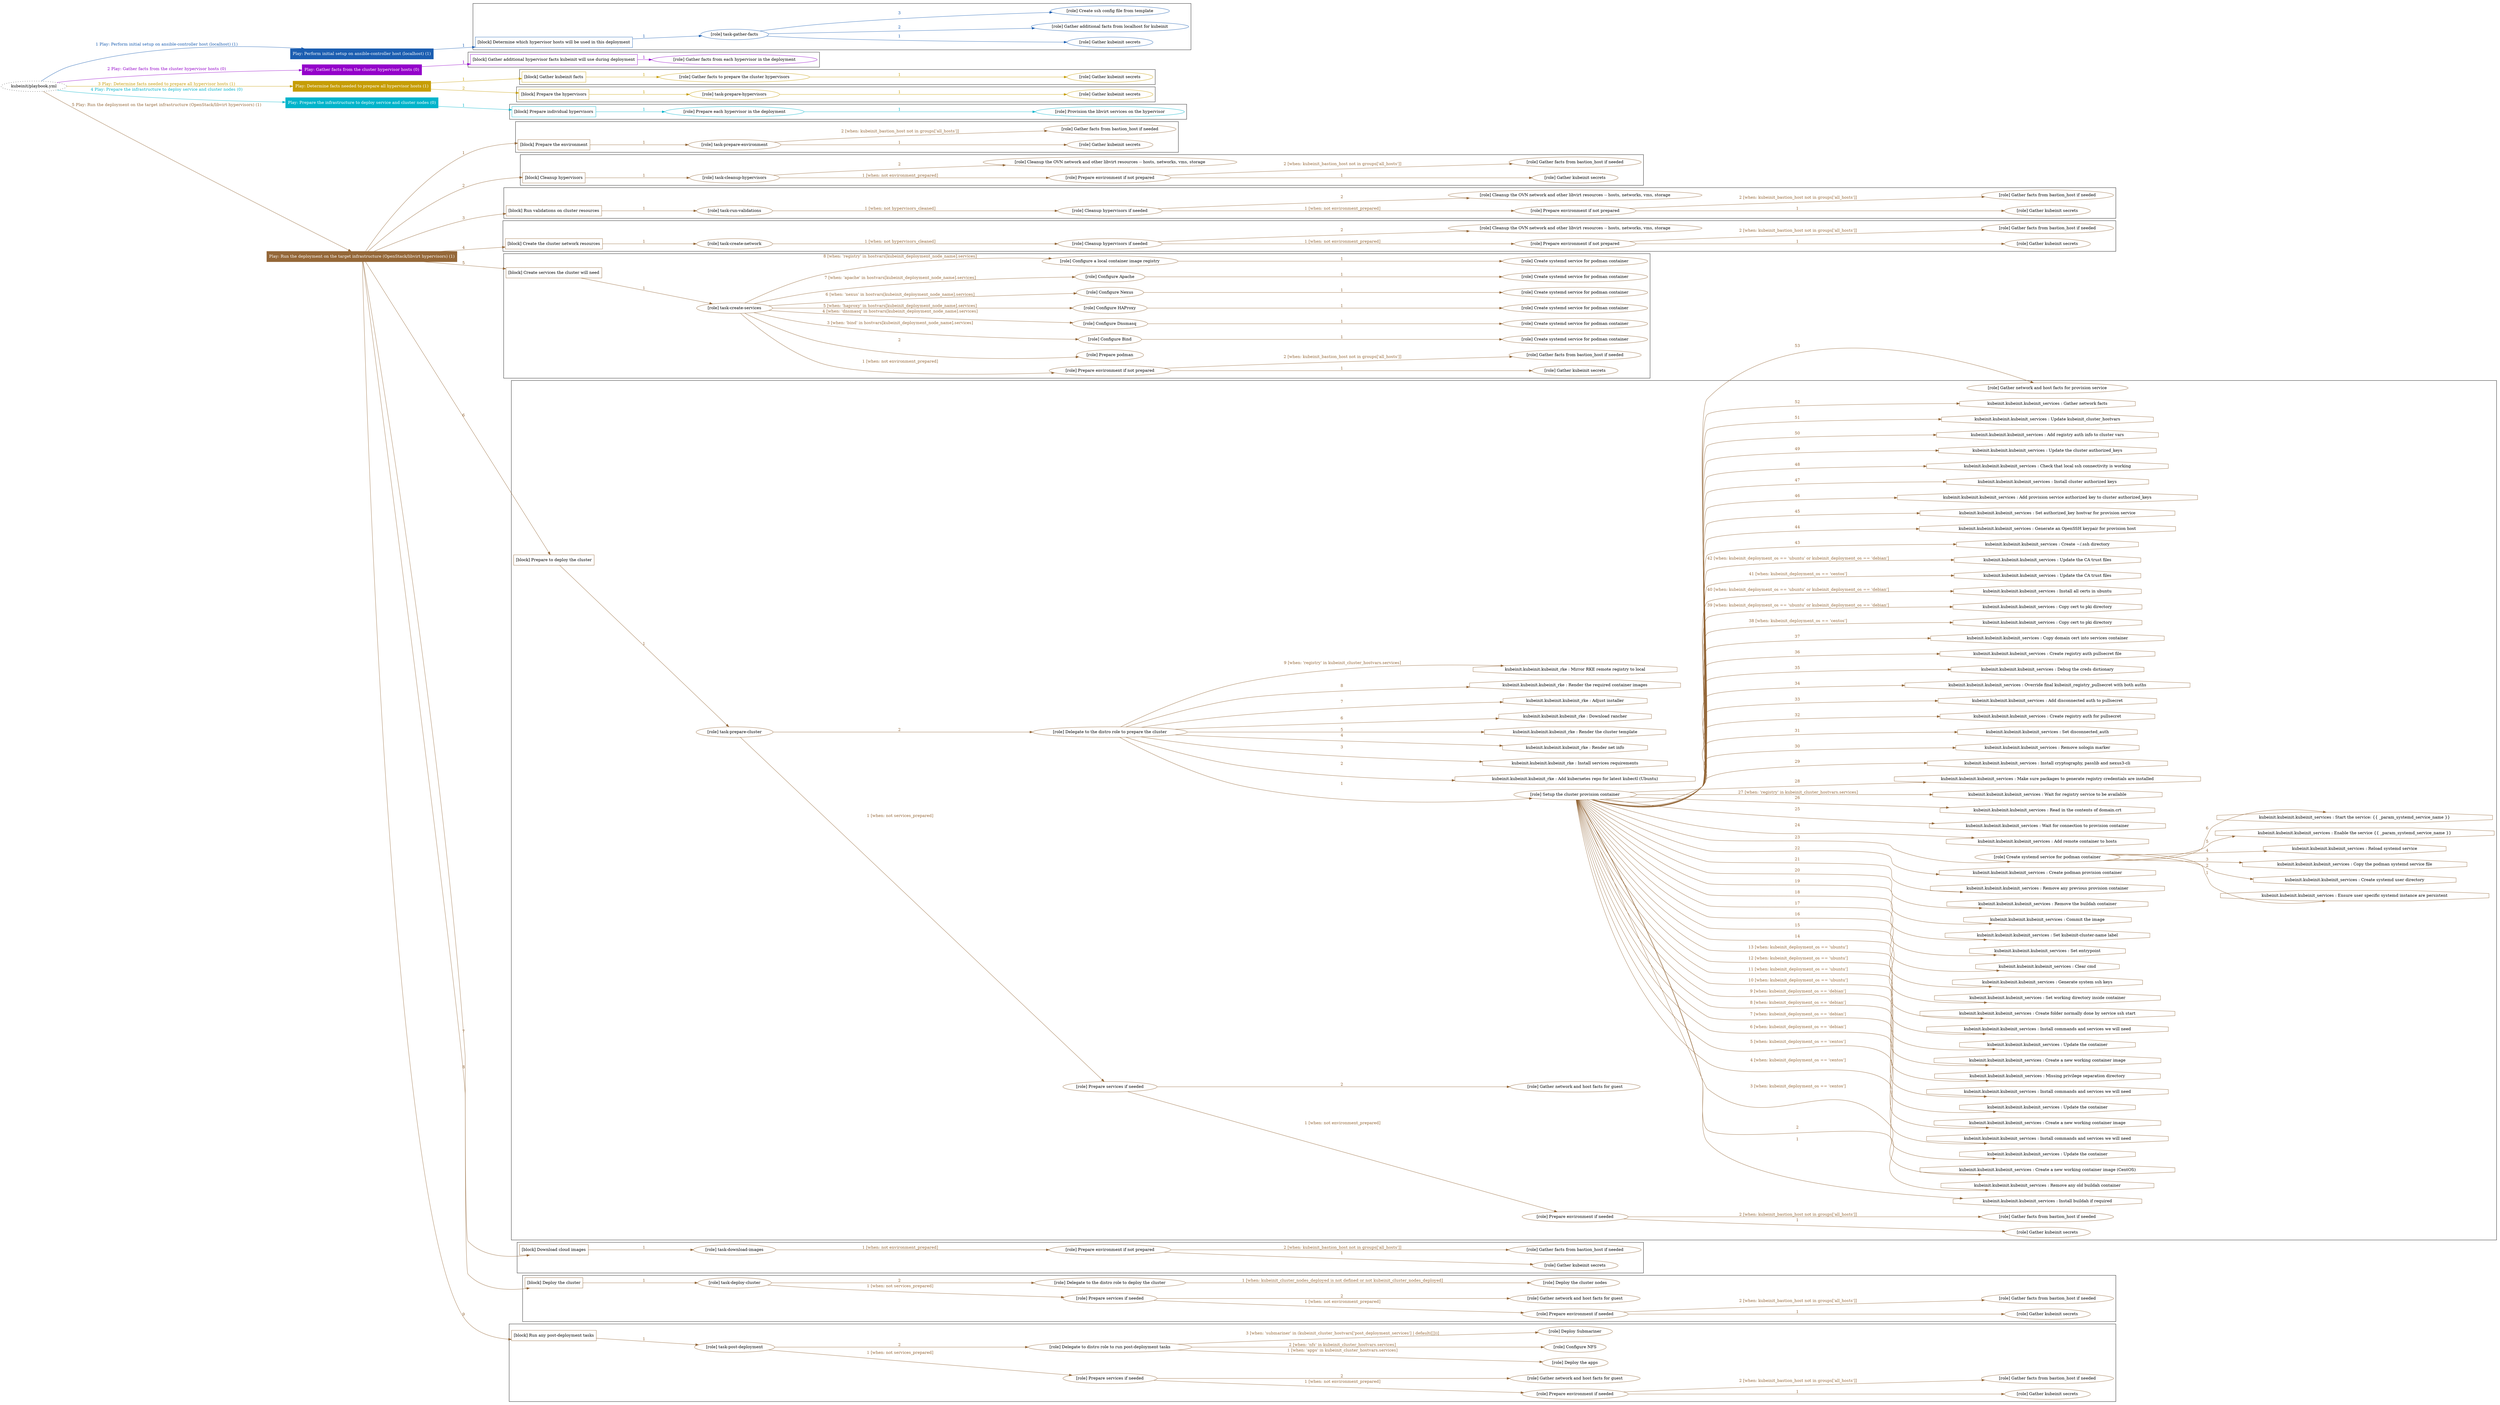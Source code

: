 digraph {
	graph [concentrate=true ordering=in rankdir=LR ratio=fill]
	edge [esep=5 sep=10]
	"kubeinit/playbook.yml" [URL="/home/runner/work/kubeinit/kubeinit/kubeinit/playbook.yml" id=playbook_6454d42d style=dotted]
	"kubeinit/playbook.yml" -> play_770e32f2 [label="1 Play: Perform initial setup on ansible-controller host (localhost) (1)" color="#1b5eb1" fontcolor="#1b5eb1" id=edge_play_770e32f2 labeltooltip="1 Play: Perform initial setup on ansible-controller host (localhost) (1)" tooltip="1 Play: Perform initial setup on ansible-controller host (localhost) (1)"]
	subgraph "Play: Perform initial setup on ansible-controller host (localhost) (1)" {
		play_770e32f2 [label="Play: Perform initial setup on ansible-controller host (localhost) (1)" URL="/home/runner/work/kubeinit/kubeinit/kubeinit/playbook.yml" color="#1b5eb1" fontcolor="#ffffff" id=play_770e32f2 shape=box style=filled tooltip=localhost]
		play_770e32f2 -> block_d74c2c3e [label=1 color="#1b5eb1" fontcolor="#1b5eb1" id=edge_block_d74c2c3e labeltooltip=1 tooltip=1]
		subgraph cluster_block_d74c2c3e {
			block_d74c2c3e [label="[block] Determine which hypervisor hosts will be used in this deployment" URL="/home/runner/work/kubeinit/kubeinit/kubeinit/playbook.yml" color="#1b5eb1" id=block_d74c2c3e labeltooltip="Determine which hypervisor hosts will be used in this deployment" shape=box tooltip="Determine which hypervisor hosts will be used in this deployment"]
			block_d74c2c3e -> role_6be79424 [label="1 " color="#1b5eb1" fontcolor="#1b5eb1" id=edge_role_6be79424 labeltooltip="1 " tooltip="1 "]
			subgraph "task-gather-facts" {
				role_6be79424 [label="[role] task-gather-facts" URL="/home/runner/work/kubeinit/kubeinit/kubeinit/playbook.yml" color="#1b5eb1" id=role_6be79424 tooltip="task-gather-facts"]
				role_6be79424 -> role_e5d3f239 [label="1 " color="#1b5eb1" fontcolor="#1b5eb1" id=edge_role_e5d3f239 labeltooltip="1 " tooltip="1 "]
				subgraph "Gather kubeinit secrets" {
					role_e5d3f239 [label="[role] Gather kubeinit secrets" URL="/home/runner/.ansible/collections/ansible_collections/kubeinit/kubeinit/roles/kubeinit_prepare/tasks/build_hypervisors_group.yml" color="#1b5eb1" id=role_e5d3f239 tooltip="Gather kubeinit secrets"]
				}
				role_6be79424 -> role_79d667b3 [label="2 " color="#1b5eb1" fontcolor="#1b5eb1" id=edge_role_79d667b3 labeltooltip="2 " tooltip="2 "]
				subgraph "Gather additional facts from localhost for kubeinit" {
					role_79d667b3 [label="[role] Gather additional facts from localhost for kubeinit" URL="/home/runner/.ansible/collections/ansible_collections/kubeinit/kubeinit/roles/kubeinit_prepare/tasks/build_hypervisors_group.yml" color="#1b5eb1" id=role_79d667b3 tooltip="Gather additional facts from localhost for kubeinit"]
				}
				role_6be79424 -> role_8cb1054e [label="3 " color="#1b5eb1" fontcolor="#1b5eb1" id=edge_role_8cb1054e labeltooltip="3 " tooltip="3 "]
				subgraph "Create ssh config file from template" {
					role_8cb1054e [label="[role] Create ssh config file from template" URL="/home/runner/.ansible/collections/ansible_collections/kubeinit/kubeinit/roles/kubeinit_prepare/tasks/build_hypervisors_group.yml" color="#1b5eb1" id=role_8cb1054e tooltip="Create ssh config file from template"]
				}
			}
		}
	}
	"kubeinit/playbook.yml" -> play_207258eb [label="2 Play: Gather facts from the cluster hypervisor hosts (0)" color="#9402ca" fontcolor="#9402ca" id=edge_play_207258eb labeltooltip="2 Play: Gather facts from the cluster hypervisor hosts (0)" tooltip="2 Play: Gather facts from the cluster hypervisor hosts (0)"]
	subgraph "Play: Gather facts from the cluster hypervisor hosts (0)" {
		play_207258eb [label="Play: Gather facts from the cluster hypervisor hosts (0)" URL="/home/runner/work/kubeinit/kubeinit/kubeinit/playbook.yml" color="#9402ca" fontcolor="#ffffff" id=play_207258eb shape=box style=filled tooltip="Play: Gather facts from the cluster hypervisor hosts (0)"]
		play_207258eb -> block_338f8243 [label=1 color="#9402ca" fontcolor="#9402ca" id=edge_block_338f8243 labeltooltip=1 tooltip=1]
		subgraph cluster_block_338f8243 {
			block_338f8243 [label="[block] Gather additional hypervisor facts kubeinit will use during deployment" URL="/home/runner/work/kubeinit/kubeinit/kubeinit/playbook.yml" color="#9402ca" id=block_338f8243 labeltooltip="Gather additional hypervisor facts kubeinit will use during deployment" shape=box tooltip="Gather additional hypervisor facts kubeinit will use during deployment"]
			block_338f8243 -> role_2efe4526 [label="1 " color="#9402ca" fontcolor="#9402ca" id=edge_role_2efe4526 labeltooltip="1 " tooltip="1 "]
			subgraph "Gather facts from each hypervisor in the deployment" {
				role_2efe4526 [label="[role] Gather facts from each hypervisor in the deployment" URL="/home/runner/work/kubeinit/kubeinit/kubeinit/playbook.yml" color="#9402ca" id=role_2efe4526 tooltip="Gather facts from each hypervisor in the deployment"]
			}
		}
	}
	"kubeinit/playbook.yml" -> play_4ee83d3c [label="3 Play: Determine facts needed to prepare all hypervisor hosts (1)" color="#c69d06" fontcolor="#c69d06" id=edge_play_4ee83d3c labeltooltip="3 Play: Determine facts needed to prepare all hypervisor hosts (1)" tooltip="3 Play: Determine facts needed to prepare all hypervisor hosts (1)"]
	subgraph "Play: Determine facts needed to prepare all hypervisor hosts (1)" {
		play_4ee83d3c [label="Play: Determine facts needed to prepare all hypervisor hosts (1)" URL="/home/runner/work/kubeinit/kubeinit/kubeinit/playbook.yml" color="#c69d06" fontcolor="#ffffff" id=play_4ee83d3c shape=box style=filled tooltip=localhost]
		play_4ee83d3c -> block_32d535c8 [label=1 color="#c69d06" fontcolor="#c69d06" id=edge_block_32d535c8 labeltooltip=1 tooltip=1]
		subgraph cluster_block_32d535c8 {
			block_32d535c8 [label="[block] Gather kubeinit facts" URL="/home/runner/work/kubeinit/kubeinit/kubeinit/playbook.yml" color="#c69d06" id=block_32d535c8 labeltooltip="Gather kubeinit facts" shape=box tooltip="Gather kubeinit facts"]
			block_32d535c8 -> role_ece8e03d [label="1 " color="#c69d06" fontcolor="#c69d06" id=edge_role_ece8e03d labeltooltip="1 " tooltip="1 "]
			subgraph "Gather facts to prepare the cluster hypervisors" {
				role_ece8e03d [label="[role] Gather facts to prepare the cluster hypervisors" URL="/home/runner/work/kubeinit/kubeinit/kubeinit/playbook.yml" color="#c69d06" id=role_ece8e03d tooltip="Gather facts to prepare the cluster hypervisors"]
				role_ece8e03d -> role_7f901b3b [label="1 " color="#c69d06" fontcolor="#c69d06" id=edge_role_7f901b3b labeltooltip="1 " tooltip="1 "]
				subgraph "Gather kubeinit secrets" {
					role_7f901b3b [label="[role] Gather kubeinit secrets" URL="/home/runner/.ansible/collections/ansible_collections/kubeinit/kubeinit/roles/kubeinit_prepare/tasks/gather_kubeinit_facts.yml" color="#c69d06" id=role_7f901b3b tooltip="Gather kubeinit secrets"]
				}
			}
		}
		play_4ee83d3c -> block_26c35719 [label=2 color="#c69d06" fontcolor="#c69d06" id=edge_block_26c35719 labeltooltip=2 tooltip=2]
		subgraph cluster_block_26c35719 {
			block_26c35719 [label="[block] Prepare the hypervisors" URL="/home/runner/work/kubeinit/kubeinit/kubeinit/playbook.yml" color="#c69d06" id=block_26c35719 labeltooltip="Prepare the hypervisors" shape=box tooltip="Prepare the hypervisors"]
			block_26c35719 -> role_1f2dfaad [label="1 " color="#c69d06" fontcolor="#c69d06" id=edge_role_1f2dfaad labeltooltip="1 " tooltip="1 "]
			subgraph "task-prepare-hypervisors" {
				role_1f2dfaad [label="[role] task-prepare-hypervisors" URL="/home/runner/work/kubeinit/kubeinit/kubeinit/playbook.yml" color="#c69d06" id=role_1f2dfaad tooltip="task-prepare-hypervisors"]
				role_1f2dfaad -> role_d3ca4eac [label="1 " color="#c69d06" fontcolor="#c69d06" id=edge_role_d3ca4eac labeltooltip="1 " tooltip="1 "]
				subgraph "Gather kubeinit secrets" {
					role_d3ca4eac [label="[role] Gather kubeinit secrets" URL="/home/runner/.ansible/collections/ansible_collections/kubeinit/kubeinit/roles/kubeinit_prepare/tasks/gather_kubeinit_facts.yml" color="#c69d06" id=role_d3ca4eac tooltip="Gather kubeinit secrets"]
				}
			}
		}
	}
	"kubeinit/playbook.yml" -> play_f82fc4aa [label="4 Play: Prepare the infrastructure to deploy service and cluster nodes (0)" color="#01b4cb" fontcolor="#01b4cb" id=edge_play_f82fc4aa labeltooltip="4 Play: Prepare the infrastructure to deploy service and cluster nodes (0)" tooltip="4 Play: Prepare the infrastructure to deploy service and cluster nodes (0)"]
	subgraph "Play: Prepare the infrastructure to deploy service and cluster nodes (0)" {
		play_f82fc4aa [label="Play: Prepare the infrastructure to deploy service and cluster nodes (0)" URL="/home/runner/work/kubeinit/kubeinit/kubeinit/playbook.yml" color="#01b4cb" fontcolor="#ffffff" id=play_f82fc4aa shape=box style=filled tooltip="Play: Prepare the infrastructure to deploy service and cluster nodes (0)"]
		play_f82fc4aa -> block_a5c7f3e5 [label=1 color="#01b4cb" fontcolor="#01b4cb" id=edge_block_a5c7f3e5 labeltooltip=1 tooltip=1]
		subgraph cluster_block_a5c7f3e5 {
			block_a5c7f3e5 [label="[block] Prepare individual hypervisors" URL="/home/runner/work/kubeinit/kubeinit/kubeinit/playbook.yml" color="#01b4cb" id=block_a5c7f3e5 labeltooltip="Prepare individual hypervisors" shape=box tooltip="Prepare individual hypervisors"]
			block_a5c7f3e5 -> role_80359a8c [label="1 " color="#01b4cb" fontcolor="#01b4cb" id=edge_role_80359a8c labeltooltip="1 " tooltip="1 "]
			subgraph "Prepare each hypervisor in the deployment" {
				role_80359a8c [label="[role] Prepare each hypervisor in the deployment" URL="/home/runner/work/kubeinit/kubeinit/kubeinit/playbook.yml" color="#01b4cb" id=role_80359a8c tooltip="Prepare each hypervisor in the deployment"]
				role_80359a8c -> role_1d1c80f4 [label="1 " color="#01b4cb" fontcolor="#01b4cb" id=edge_role_1d1c80f4 labeltooltip="1 " tooltip="1 "]
				subgraph "Provision the libvirt services on the hypervisor" {
					role_1d1c80f4 [label="[role] Provision the libvirt services on the hypervisor" URL="/home/runner/.ansible/collections/ansible_collections/kubeinit/kubeinit/roles/kubeinit_prepare/tasks/prepare_hypervisor.yml" color="#01b4cb" id=role_1d1c80f4 tooltip="Provision the libvirt services on the hypervisor"]
				}
			}
		}
	}
	"kubeinit/playbook.yml" -> play_cc1591f7 [label="5 Play: Run the deployment on the target infrastructure (OpenStack/libvirt hypervisors) (1)" color="#946738" fontcolor="#946738" id=edge_play_cc1591f7 labeltooltip="5 Play: Run the deployment on the target infrastructure (OpenStack/libvirt hypervisors) (1)" tooltip="5 Play: Run the deployment on the target infrastructure (OpenStack/libvirt hypervisors) (1)"]
	subgraph "Play: Run the deployment on the target infrastructure (OpenStack/libvirt hypervisors) (1)" {
		play_cc1591f7 [label="Play: Run the deployment on the target infrastructure (OpenStack/libvirt hypervisors) (1)" URL="/home/runner/work/kubeinit/kubeinit/kubeinit/playbook.yml" color="#946738" fontcolor="#ffffff" id=play_cc1591f7 shape=box style=filled tooltip=localhost]
		play_cc1591f7 -> block_778e5141 [label=1 color="#946738" fontcolor="#946738" id=edge_block_778e5141 labeltooltip=1 tooltip=1]
		subgraph cluster_block_778e5141 {
			block_778e5141 [label="[block] Prepare the environment" URL="/home/runner/work/kubeinit/kubeinit/kubeinit/playbook.yml" color="#946738" id=block_778e5141 labeltooltip="Prepare the environment" shape=box tooltip="Prepare the environment"]
			block_778e5141 -> role_46f53194 [label="1 " color="#946738" fontcolor="#946738" id=edge_role_46f53194 labeltooltip="1 " tooltip="1 "]
			subgraph "task-prepare-environment" {
				role_46f53194 [label="[role] task-prepare-environment" URL="/home/runner/work/kubeinit/kubeinit/kubeinit/playbook.yml" color="#946738" id=role_46f53194 tooltip="task-prepare-environment"]
				role_46f53194 -> role_e1c98340 [label="1 " color="#946738" fontcolor="#946738" id=edge_role_e1c98340 labeltooltip="1 " tooltip="1 "]
				subgraph "Gather kubeinit secrets" {
					role_e1c98340 [label="[role] Gather kubeinit secrets" URL="/home/runner/.ansible/collections/ansible_collections/kubeinit/kubeinit/roles/kubeinit_prepare/tasks/gather_kubeinit_facts.yml" color="#946738" id=role_e1c98340 tooltip="Gather kubeinit secrets"]
				}
				role_46f53194 -> role_6a6a83e0 [label="2 [when: kubeinit_bastion_host not in groups['all_hosts']]" color="#946738" fontcolor="#946738" id=edge_role_6a6a83e0 labeltooltip="2 [when: kubeinit_bastion_host not in groups['all_hosts']]" tooltip="2 [when: kubeinit_bastion_host not in groups['all_hosts']]"]
				subgraph "Gather facts from bastion_host if needed" {
					role_6a6a83e0 [label="[role] Gather facts from bastion_host if needed" URL="/home/runner/.ansible/collections/ansible_collections/kubeinit/kubeinit/roles/kubeinit_prepare/tasks/main.yml" color="#946738" id=role_6a6a83e0 tooltip="Gather facts from bastion_host if needed"]
				}
			}
		}
		play_cc1591f7 -> block_0f7f589e [label=2 color="#946738" fontcolor="#946738" id=edge_block_0f7f589e labeltooltip=2 tooltip=2]
		subgraph cluster_block_0f7f589e {
			block_0f7f589e [label="[block] Cleanup hypervisors" URL="/home/runner/work/kubeinit/kubeinit/kubeinit/playbook.yml" color="#946738" id=block_0f7f589e labeltooltip="Cleanup hypervisors" shape=box tooltip="Cleanup hypervisors"]
			block_0f7f589e -> role_08579c42 [label="1 " color="#946738" fontcolor="#946738" id=edge_role_08579c42 labeltooltip="1 " tooltip="1 "]
			subgraph "task-cleanup-hypervisors" {
				role_08579c42 [label="[role] task-cleanup-hypervisors" URL="/home/runner/work/kubeinit/kubeinit/kubeinit/playbook.yml" color="#946738" id=role_08579c42 tooltip="task-cleanup-hypervisors"]
				role_08579c42 -> role_85b2603b [label="1 [when: not environment_prepared]" color="#946738" fontcolor="#946738" id=edge_role_85b2603b labeltooltip="1 [when: not environment_prepared]" tooltip="1 [when: not environment_prepared]"]
				subgraph "Prepare environment if not prepared" {
					role_85b2603b [label="[role] Prepare environment if not prepared" URL="/home/runner/.ansible/collections/ansible_collections/kubeinit/kubeinit/roles/kubeinit_libvirt/tasks/cleanup_hypervisors.yml" color="#946738" id=role_85b2603b tooltip="Prepare environment if not prepared"]
					role_85b2603b -> role_a472ebdf [label="1 " color="#946738" fontcolor="#946738" id=edge_role_a472ebdf labeltooltip="1 " tooltip="1 "]
					subgraph "Gather kubeinit secrets" {
						role_a472ebdf [label="[role] Gather kubeinit secrets" URL="/home/runner/.ansible/collections/ansible_collections/kubeinit/kubeinit/roles/kubeinit_prepare/tasks/gather_kubeinit_facts.yml" color="#946738" id=role_a472ebdf tooltip="Gather kubeinit secrets"]
					}
					role_85b2603b -> role_30902d97 [label="2 [when: kubeinit_bastion_host not in groups['all_hosts']]" color="#946738" fontcolor="#946738" id=edge_role_30902d97 labeltooltip="2 [when: kubeinit_bastion_host not in groups['all_hosts']]" tooltip="2 [when: kubeinit_bastion_host not in groups['all_hosts']]"]
					subgraph "Gather facts from bastion_host if needed" {
						role_30902d97 [label="[role] Gather facts from bastion_host if needed" URL="/home/runner/.ansible/collections/ansible_collections/kubeinit/kubeinit/roles/kubeinit_prepare/tasks/main.yml" color="#946738" id=role_30902d97 tooltip="Gather facts from bastion_host if needed"]
					}
				}
				role_08579c42 -> role_432ff009 [label="2 " color="#946738" fontcolor="#946738" id=edge_role_432ff009 labeltooltip="2 " tooltip="2 "]
				subgraph "Cleanup the OVN network and other libvirt resources -- hosts, networks, vms, storage" {
					role_432ff009 [label="[role] Cleanup the OVN network and other libvirt resources -- hosts, networks, vms, storage" URL="/home/runner/.ansible/collections/ansible_collections/kubeinit/kubeinit/roles/kubeinit_libvirt/tasks/cleanup_hypervisors.yml" color="#946738" id=role_432ff009 tooltip="Cleanup the OVN network and other libvirt resources -- hosts, networks, vms, storage"]
				}
			}
		}
		play_cc1591f7 -> block_b6149609 [label=3 color="#946738" fontcolor="#946738" id=edge_block_b6149609 labeltooltip=3 tooltip=3]
		subgraph cluster_block_b6149609 {
			block_b6149609 [label="[block] Run validations on cluster resources" URL="/home/runner/work/kubeinit/kubeinit/kubeinit/playbook.yml" color="#946738" id=block_b6149609 labeltooltip="Run validations on cluster resources" shape=box tooltip="Run validations on cluster resources"]
			block_b6149609 -> role_bc79dc0e [label="1 " color="#946738" fontcolor="#946738" id=edge_role_bc79dc0e labeltooltip="1 " tooltip="1 "]
			subgraph "task-run-validations" {
				role_bc79dc0e [label="[role] task-run-validations" URL="/home/runner/work/kubeinit/kubeinit/kubeinit/playbook.yml" color="#946738" id=role_bc79dc0e tooltip="task-run-validations"]
				role_bc79dc0e -> role_f4693408 [label="1 [when: not hypervisors_cleaned]" color="#946738" fontcolor="#946738" id=edge_role_f4693408 labeltooltip="1 [when: not hypervisors_cleaned]" tooltip="1 [when: not hypervisors_cleaned]"]
				subgraph "Cleanup hypervisors if needed" {
					role_f4693408 [label="[role] Cleanup hypervisors if needed" URL="/home/runner/.ansible/collections/ansible_collections/kubeinit/kubeinit/roles/kubeinit_validations/tasks/main.yml" color="#946738" id=role_f4693408 tooltip="Cleanup hypervisors if needed"]
					role_f4693408 -> role_42101d68 [label="1 [when: not environment_prepared]" color="#946738" fontcolor="#946738" id=edge_role_42101d68 labeltooltip="1 [when: not environment_prepared]" tooltip="1 [when: not environment_prepared]"]
					subgraph "Prepare environment if not prepared" {
						role_42101d68 [label="[role] Prepare environment if not prepared" URL="/home/runner/.ansible/collections/ansible_collections/kubeinit/kubeinit/roles/kubeinit_libvirt/tasks/cleanup_hypervisors.yml" color="#946738" id=role_42101d68 tooltip="Prepare environment if not prepared"]
						role_42101d68 -> role_8ccd6a37 [label="1 " color="#946738" fontcolor="#946738" id=edge_role_8ccd6a37 labeltooltip="1 " tooltip="1 "]
						subgraph "Gather kubeinit secrets" {
							role_8ccd6a37 [label="[role] Gather kubeinit secrets" URL="/home/runner/.ansible/collections/ansible_collections/kubeinit/kubeinit/roles/kubeinit_prepare/tasks/gather_kubeinit_facts.yml" color="#946738" id=role_8ccd6a37 tooltip="Gather kubeinit secrets"]
						}
						role_42101d68 -> role_7a98dbc6 [label="2 [when: kubeinit_bastion_host not in groups['all_hosts']]" color="#946738" fontcolor="#946738" id=edge_role_7a98dbc6 labeltooltip="2 [when: kubeinit_bastion_host not in groups['all_hosts']]" tooltip="2 [when: kubeinit_bastion_host not in groups['all_hosts']]"]
						subgraph "Gather facts from bastion_host if needed" {
							role_7a98dbc6 [label="[role] Gather facts from bastion_host if needed" URL="/home/runner/.ansible/collections/ansible_collections/kubeinit/kubeinit/roles/kubeinit_prepare/tasks/main.yml" color="#946738" id=role_7a98dbc6 tooltip="Gather facts from bastion_host if needed"]
						}
					}
					role_f4693408 -> role_f9cdc7ed [label="2 " color="#946738" fontcolor="#946738" id=edge_role_f9cdc7ed labeltooltip="2 " tooltip="2 "]
					subgraph "Cleanup the OVN network and other libvirt resources -- hosts, networks, vms, storage" {
						role_f9cdc7ed [label="[role] Cleanup the OVN network and other libvirt resources -- hosts, networks, vms, storage" URL="/home/runner/.ansible/collections/ansible_collections/kubeinit/kubeinit/roles/kubeinit_libvirt/tasks/cleanup_hypervisors.yml" color="#946738" id=role_f9cdc7ed tooltip="Cleanup the OVN network and other libvirt resources -- hosts, networks, vms, storage"]
					}
				}
			}
		}
		play_cc1591f7 -> block_f4cd4928 [label=4 color="#946738" fontcolor="#946738" id=edge_block_f4cd4928 labeltooltip=4 tooltip=4]
		subgraph cluster_block_f4cd4928 {
			block_f4cd4928 [label="[block] Create the cluster network resources" URL="/home/runner/work/kubeinit/kubeinit/kubeinit/playbook.yml" color="#946738" id=block_f4cd4928 labeltooltip="Create the cluster network resources" shape=box tooltip="Create the cluster network resources"]
			block_f4cd4928 -> role_76883e14 [label="1 " color="#946738" fontcolor="#946738" id=edge_role_76883e14 labeltooltip="1 " tooltip="1 "]
			subgraph "task-create-network" {
				role_76883e14 [label="[role] task-create-network" URL="/home/runner/work/kubeinit/kubeinit/kubeinit/playbook.yml" color="#946738" id=role_76883e14 tooltip="task-create-network"]
				role_76883e14 -> role_38a72ffd [label="1 [when: not hypervisors_cleaned]" color="#946738" fontcolor="#946738" id=edge_role_38a72ffd labeltooltip="1 [when: not hypervisors_cleaned]" tooltip="1 [when: not hypervisors_cleaned]"]
				subgraph "Cleanup hypervisors if needed" {
					role_38a72ffd [label="[role] Cleanup hypervisors if needed" URL="/home/runner/.ansible/collections/ansible_collections/kubeinit/kubeinit/roles/kubeinit_libvirt/tasks/create_network.yml" color="#946738" id=role_38a72ffd tooltip="Cleanup hypervisors if needed"]
					role_38a72ffd -> role_687163eb [label="1 [when: not environment_prepared]" color="#946738" fontcolor="#946738" id=edge_role_687163eb labeltooltip="1 [when: not environment_prepared]" tooltip="1 [when: not environment_prepared]"]
					subgraph "Prepare environment if not prepared" {
						role_687163eb [label="[role] Prepare environment if not prepared" URL="/home/runner/.ansible/collections/ansible_collections/kubeinit/kubeinit/roles/kubeinit_libvirt/tasks/cleanup_hypervisors.yml" color="#946738" id=role_687163eb tooltip="Prepare environment if not prepared"]
						role_687163eb -> role_2eea0fb3 [label="1 " color="#946738" fontcolor="#946738" id=edge_role_2eea0fb3 labeltooltip="1 " tooltip="1 "]
						subgraph "Gather kubeinit secrets" {
							role_2eea0fb3 [label="[role] Gather kubeinit secrets" URL="/home/runner/.ansible/collections/ansible_collections/kubeinit/kubeinit/roles/kubeinit_prepare/tasks/gather_kubeinit_facts.yml" color="#946738" id=role_2eea0fb3 tooltip="Gather kubeinit secrets"]
						}
						role_687163eb -> role_48a16b0a [label="2 [when: kubeinit_bastion_host not in groups['all_hosts']]" color="#946738" fontcolor="#946738" id=edge_role_48a16b0a labeltooltip="2 [when: kubeinit_bastion_host not in groups['all_hosts']]" tooltip="2 [when: kubeinit_bastion_host not in groups['all_hosts']]"]
						subgraph "Gather facts from bastion_host if needed" {
							role_48a16b0a [label="[role] Gather facts from bastion_host if needed" URL="/home/runner/.ansible/collections/ansible_collections/kubeinit/kubeinit/roles/kubeinit_prepare/tasks/main.yml" color="#946738" id=role_48a16b0a tooltip="Gather facts from bastion_host if needed"]
						}
					}
					role_38a72ffd -> role_36fbc54c [label="2 " color="#946738" fontcolor="#946738" id=edge_role_36fbc54c labeltooltip="2 " tooltip="2 "]
					subgraph "Cleanup the OVN network and other libvirt resources -- hosts, networks, vms, storage" {
						role_36fbc54c [label="[role] Cleanup the OVN network and other libvirt resources -- hosts, networks, vms, storage" URL="/home/runner/.ansible/collections/ansible_collections/kubeinit/kubeinit/roles/kubeinit_libvirt/tasks/cleanup_hypervisors.yml" color="#946738" id=role_36fbc54c tooltip="Cleanup the OVN network and other libvirt resources -- hosts, networks, vms, storage"]
					}
				}
			}
		}
		play_cc1591f7 -> block_89c4a856 [label=5 color="#946738" fontcolor="#946738" id=edge_block_89c4a856 labeltooltip=5 tooltip=5]
		subgraph cluster_block_89c4a856 {
			block_89c4a856 [label="[block] Create services the cluster will need" URL="/home/runner/work/kubeinit/kubeinit/kubeinit/playbook.yml" color="#946738" id=block_89c4a856 labeltooltip="Create services the cluster will need" shape=box tooltip="Create services the cluster will need"]
			block_89c4a856 -> role_a29155d2 [label="1 " color="#946738" fontcolor="#946738" id=edge_role_a29155d2 labeltooltip="1 " tooltip="1 "]
			subgraph "task-create-services" {
				role_a29155d2 [label="[role] task-create-services" URL="/home/runner/work/kubeinit/kubeinit/kubeinit/playbook.yml" color="#946738" id=role_a29155d2 tooltip="task-create-services"]
				role_a29155d2 -> role_affb7b2a [label="1 [when: not environment_prepared]" color="#946738" fontcolor="#946738" id=edge_role_affb7b2a labeltooltip="1 [when: not environment_prepared]" tooltip="1 [when: not environment_prepared]"]
				subgraph "Prepare environment if not prepared" {
					role_affb7b2a [label="[role] Prepare environment if not prepared" URL="/home/runner/.ansible/collections/ansible_collections/kubeinit/kubeinit/roles/kubeinit_services/tasks/main.yml" color="#946738" id=role_affb7b2a tooltip="Prepare environment if not prepared"]
					role_affb7b2a -> role_cdd9fd3c [label="1 " color="#946738" fontcolor="#946738" id=edge_role_cdd9fd3c labeltooltip="1 " tooltip="1 "]
					subgraph "Gather kubeinit secrets" {
						role_cdd9fd3c [label="[role] Gather kubeinit secrets" URL="/home/runner/.ansible/collections/ansible_collections/kubeinit/kubeinit/roles/kubeinit_prepare/tasks/gather_kubeinit_facts.yml" color="#946738" id=role_cdd9fd3c tooltip="Gather kubeinit secrets"]
					}
					role_affb7b2a -> role_7f22aeaa [label="2 [when: kubeinit_bastion_host not in groups['all_hosts']]" color="#946738" fontcolor="#946738" id=edge_role_7f22aeaa labeltooltip="2 [when: kubeinit_bastion_host not in groups['all_hosts']]" tooltip="2 [when: kubeinit_bastion_host not in groups['all_hosts']]"]
					subgraph "Gather facts from bastion_host if needed" {
						role_7f22aeaa [label="[role] Gather facts from bastion_host if needed" URL="/home/runner/.ansible/collections/ansible_collections/kubeinit/kubeinit/roles/kubeinit_prepare/tasks/main.yml" color="#946738" id=role_7f22aeaa tooltip="Gather facts from bastion_host if needed"]
					}
				}
				role_a29155d2 -> role_88f2605c [label="2 " color="#946738" fontcolor="#946738" id=edge_role_88f2605c labeltooltip="2 " tooltip="2 "]
				subgraph "Prepare podman" {
					role_88f2605c [label="[role] Prepare podman" URL="/home/runner/.ansible/collections/ansible_collections/kubeinit/kubeinit/roles/kubeinit_services/tasks/00_create_service_pod.yml" color="#946738" id=role_88f2605c tooltip="Prepare podman"]
				}
				role_a29155d2 -> role_3ca7dfd0 [label="3 [when: 'bind' in hostvars[kubeinit_deployment_node_name].services]" color="#946738" fontcolor="#946738" id=edge_role_3ca7dfd0 labeltooltip="3 [when: 'bind' in hostvars[kubeinit_deployment_node_name].services]" tooltip="3 [when: 'bind' in hostvars[kubeinit_deployment_node_name].services]"]
				subgraph "Configure Bind" {
					role_3ca7dfd0 [label="[role] Configure Bind" URL="/home/runner/.ansible/collections/ansible_collections/kubeinit/kubeinit/roles/kubeinit_services/tasks/start_services_containers.yml" color="#946738" id=role_3ca7dfd0 tooltip="Configure Bind"]
					role_3ca7dfd0 -> role_558d7580 [label="1 " color="#946738" fontcolor="#946738" id=edge_role_558d7580 labeltooltip="1 " tooltip="1 "]
					subgraph "Create systemd service for podman container" {
						role_558d7580 [label="[role] Create systemd service for podman container" URL="/home/runner/.ansible/collections/ansible_collections/kubeinit/kubeinit/roles/kubeinit_bind/tasks/main.yml" color="#946738" id=role_558d7580 tooltip="Create systemd service for podman container"]
					}
				}
				role_a29155d2 -> role_7b4fe399 [label="4 [when: 'dnsmasq' in hostvars[kubeinit_deployment_node_name].services]" color="#946738" fontcolor="#946738" id=edge_role_7b4fe399 labeltooltip="4 [when: 'dnsmasq' in hostvars[kubeinit_deployment_node_name].services]" tooltip="4 [when: 'dnsmasq' in hostvars[kubeinit_deployment_node_name].services]"]
				subgraph "Configure Dnsmasq" {
					role_7b4fe399 [label="[role] Configure Dnsmasq" URL="/home/runner/.ansible/collections/ansible_collections/kubeinit/kubeinit/roles/kubeinit_services/tasks/start_services_containers.yml" color="#946738" id=role_7b4fe399 tooltip="Configure Dnsmasq"]
					role_7b4fe399 -> role_c4a26be8 [label="1 " color="#946738" fontcolor="#946738" id=edge_role_c4a26be8 labeltooltip="1 " tooltip="1 "]
					subgraph "Create systemd service for podman container" {
						role_c4a26be8 [label="[role] Create systemd service for podman container" URL="/home/runner/.ansible/collections/ansible_collections/kubeinit/kubeinit/roles/kubeinit_dnsmasq/tasks/main.yml" color="#946738" id=role_c4a26be8 tooltip="Create systemd service for podman container"]
					}
				}
				role_a29155d2 -> role_5edd4be1 [label="5 [when: 'haproxy' in hostvars[kubeinit_deployment_node_name].services]" color="#946738" fontcolor="#946738" id=edge_role_5edd4be1 labeltooltip="5 [when: 'haproxy' in hostvars[kubeinit_deployment_node_name].services]" tooltip="5 [when: 'haproxy' in hostvars[kubeinit_deployment_node_name].services]"]
				subgraph "Configure HAProxy" {
					role_5edd4be1 [label="[role] Configure HAProxy" URL="/home/runner/.ansible/collections/ansible_collections/kubeinit/kubeinit/roles/kubeinit_services/tasks/start_services_containers.yml" color="#946738" id=role_5edd4be1 tooltip="Configure HAProxy"]
					role_5edd4be1 -> role_de89bb88 [label="1 " color="#946738" fontcolor="#946738" id=edge_role_de89bb88 labeltooltip="1 " tooltip="1 "]
					subgraph "Create systemd service for podman container" {
						role_de89bb88 [label="[role] Create systemd service for podman container" URL="/home/runner/.ansible/collections/ansible_collections/kubeinit/kubeinit/roles/kubeinit_haproxy/tasks/main.yml" color="#946738" id=role_de89bb88 tooltip="Create systemd service for podman container"]
					}
				}
				role_a29155d2 -> role_663e8012 [label="6 [when: 'nexus' in hostvars[kubeinit_deployment_node_name].services]" color="#946738" fontcolor="#946738" id=edge_role_663e8012 labeltooltip="6 [when: 'nexus' in hostvars[kubeinit_deployment_node_name].services]" tooltip="6 [when: 'nexus' in hostvars[kubeinit_deployment_node_name].services]"]
				subgraph "Configure Nexus" {
					role_663e8012 [label="[role] Configure Nexus" URL="/home/runner/.ansible/collections/ansible_collections/kubeinit/kubeinit/roles/kubeinit_services/tasks/start_services_containers.yml" color="#946738" id=role_663e8012 tooltip="Configure Nexus"]
					role_663e8012 -> role_ee82c0ff [label="1 " color="#946738" fontcolor="#946738" id=edge_role_ee82c0ff labeltooltip="1 " tooltip="1 "]
					subgraph "Create systemd service for podman container" {
						role_ee82c0ff [label="[role] Create systemd service for podman container" URL="/home/runner/.ansible/collections/ansible_collections/kubeinit/kubeinit/roles/kubeinit_nexus/tasks/main.yml" color="#946738" id=role_ee82c0ff tooltip="Create systemd service for podman container"]
					}
				}
				role_a29155d2 -> role_384fa42a [label="7 [when: 'apache' in hostvars[kubeinit_deployment_node_name].services]" color="#946738" fontcolor="#946738" id=edge_role_384fa42a labeltooltip="7 [when: 'apache' in hostvars[kubeinit_deployment_node_name].services]" tooltip="7 [when: 'apache' in hostvars[kubeinit_deployment_node_name].services]"]
				subgraph "Configure Apache" {
					role_384fa42a [label="[role] Configure Apache" URL="/home/runner/.ansible/collections/ansible_collections/kubeinit/kubeinit/roles/kubeinit_services/tasks/start_services_containers.yml" color="#946738" id=role_384fa42a tooltip="Configure Apache"]
					role_384fa42a -> role_99c32973 [label="1 " color="#946738" fontcolor="#946738" id=edge_role_99c32973 labeltooltip="1 " tooltip="1 "]
					subgraph "Create systemd service for podman container" {
						role_99c32973 [label="[role] Create systemd service for podman container" URL="/home/runner/.ansible/collections/ansible_collections/kubeinit/kubeinit/roles/kubeinit_apache/tasks/main.yml" color="#946738" id=role_99c32973 tooltip="Create systemd service for podman container"]
					}
				}
				role_a29155d2 -> role_08e7a010 [label="8 [when: 'registry' in hostvars[kubeinit_deployment_node_name].services]" color="#946738" fontcolor="#946738" id=edge_role_08e7a010 labeltooltip="8 [when: 'registry' in hostvars[kubeinit_deployment_node_name].services]" tooltip="8 [when: 'registry' in hostvars[kubeinit_deployment_node_name].services]"]
				subgraph "Configure a local container image registry" {
					role_08e7a010 [label="[role] Configure a local container image registry" URL="/home/runner/.ansible/collections/ansible_collections/kubeinit/kubeinit/roles/kubeinit_services/tasks/start_services_containers.yml" color="#946738" id=role_08e7a010 tooltip="Configure a local container image registry"]
					role_08e7a010 -> role_9783076f [label="1 " color="#946738" fontcolor="#946738" id=edge_role_9783076f labeltooltip="1 " tooltip="1 "]
					subgraph "Create systemd service for podman container" {
						role_9783076f [label="[role] Create systemd service for podman container" URL="/home/runner/.ansible/collections/ansible_collections/kubeinit/kubeinit/roles/kubeinit_registry/tasks/main.yml" color="#946738" id=role_9783076f tooltip="Create systemd service for podman container"]
					}
				}
			}
		}
		play_cc1591f7 -> block_6b26d638 [label=6 color="#946738" fontcolor="#946738" id=edge_block_6b26d638 labeltooltip=6 tooltip=6]
		subgraph cluster_block_6b26d638 {
			block_6b26d638 [label="[block] Prepare to deploy the cluster" URL="/home/runner/work/kubeinit/kubeinit/kubeinit/playbook.yml" color="#946738" id=block_6b26d638 labeltooltip="Prepare to deploy the cluster" shape=box tooltip="Prepare to deploy the cluster"]
			block_6b26d638 -> role_08a2457b [label="1 " color="#946738" fontcolor="#946738" id=edge_role_08a2457b labeltooltip="1 " tooltip="1 "]
			subgraph "task-prepare-cluster" {
				role_08a2457b [label="[role] task-prepare-cluster" URL="/home/runner/work/kubeinit/kubeinit/kubeinit/playbook.yml" color="#946738" id=role_08a2457b tooltip="task-prepare-cluster"]
				role_08a2457b -> role_4ea98516 [label="1 [when: not services_prepared]" color="#946738" fontcolor="#946738" id=edge_role_4ea98516 labeltooltip="1 [when: not services_prepared]" tooltip="1 [when: not services_prepared]"]
				subgraph "Prepare services if needed" {
					role_4ea98516 [label="[role] Prepare services if needed" URL="/home/runner/.ansible/collections/ansible_collections/kubeinit/kubeinit/roles/kubeinit_prepare/tasks/prepare_cluster.yml" color="#946738" id=role_4ea98516 tooltip="Prepare services if needed"]
					role_4ea98516 -> role_86ce6c8b [label="1 [when: not environment_prepared]" color="#946738" fontcolor="#946738" id=edge_role_86ce6c8b labeltooltip="1 [when: not environment_prepared]" tooltip="1 [when: not environment_prepared]"]
					subgraph "Prepare environment if needed" {
						role_86ce6c8b [label="[role] Prepare environment if needed" URL="/home/runner/.ansible/collections/ansible_collections/kubeinit/kubeinit/roles/kubeinit_services/tasks/prepare_services.yml" color="#946738" id=role_86ce6c8b tooltip="Prepare environment if needed"]
						role_86ce6c8b -> role_e93de892 [label="1 " color="#946738" fontcolor="#946738" id=edge_role_e93de892 labeltooltip="1 " tooltip="1 "]
						subgraph "Gather kubeinit secrets" {
							role_e93de892 [label="[role] Gather kubeinit secrets" URL="/home/runner/.ansible/collections/ansible_collections/kubeinit/kubeinit/roles/kubeinit_prepare/tasks/gather_kubeinit_facts.yml" color="#946738" id=role_e93de892 tooltip="Gather kubeinit secrets"]
						}
						role_86ce6c8b -> role_eee64563 [label="2 [when: kubeinit_bastion_host not in groups['all_hosts']]" color="#946738" fontcolor="#946738" id=edge_role_eee64563 labeltooltip="2 [when: kubeinit_bastion_host not in groups['all_hosts']]" tooltip="2 [when: kubeinit_bastion_host not in groups['all_hosts']]"]
						subgraph "Gather facts from bastion_host if needed" {
							role_eee64563 [label="[role] Gather facts from bastion_host if needed" URL="/home/runner/.ansible/collections/ansible_collections/kubeinit/kubeinit/roles/kubeinit_prepare/tasks/main.yml" color="#946738" id=role_eee64563 tooltip="Gather facts from bastion_host if needed"]
						}
					}
					role_4ea98516 -> role_9ea6193b [label="2 " color="#946738" fontcolor="#946738" id=edge_role_9ea6193b labeltooltip="2 " tooltip="2 "]
					subgraph "Gather network and host facts for guest" {
						role_9ea6193b [label="[role] Gather network and host facts for guest" URL="/home/runner/.ansible/collections/ansible_collections/kubeinit/kubeinit/roles/kubeinit_services/tasks/prepare_services.yml" color="#946738" id=role_9ea6193b tooltip="Gather network and host facts for guest"]
					}
				}
				role_08a2457b -> role_dc448ddb [label="2 " color="#946738" fontcolor="#946738" id=edge_role_dc448ddb labeltooltip="2 " tooltip="2 "]
				subgraph "Delegate to the distro role to prepare the cluster" {
					role_dc448ddb [label="[role] Delegate to the distro role to prepare the cluster" URL="/home/runner/.ansible/collections/ansible_collections/kubeinit/kubeinit/roles/kubeinit_prepare/tasks/prepare_cluster.yml" color="#946738" id=role_dc448ddb tooltip="Delegate to the distro role to prepare the cluster"]
					role_dc448ddb -> role_7f5c4258 [label="1 " color="#946738" fontcolor="#946738" id=edge_role_7f5c4258 labeltooltip="1 " tooltip="1 "]
					subgraph "Setup the cluster provision container" {
						role_7f5c4258 [label="[role] Setup the cluster provision container" URL="/home/runner/.ansible/collections/ansible_collections/kubeinit/kubeinit/roles/kubeinit_rke/tasks/prepare_cluster.yml" color="#946738" id=role_7f5c4258 tooltip="Setup the cluster provision container"]
						task_1a00a638 [label="kubeinit.kubeinit.kubeinit_services : Install buildah if required" URL="/home/runner/.ansible/collections/ansible_collections/kubeinit/kubeinit/roles/kubeinit_services/tasks/create_provision_container.yml" color="#946738" id=task_1a00a638 shape=octagon tooltip="kubeinit.kubeinit.kubeinit_services : Install buildah if required"]
						role_7f5c4258 -> task_1a00a638 [label="1 " color="#946738" fontcolor="#946738" id=edge_task_1a00a638 labeltooltip="1 " tooltip="1 "]
						task_c805e2db [label="kubeinit.kubeinit.kubeinit_services : Remove any old buildah container" URL="/home/runner/.ansible/collections/ansible_collections/kubeinit/kubeinit/roles/kubeinit_services/tasks/create_provision_container.yml" color="#946738" id=task_c805e2db shape=octagon tooltip="kubeinit.kubeinit.kubeinit_services : Remove any old buildah container"]
						role_7f5c4258 -> task_c805e2db [label="2 " color="#946738" fontcolor="#946738" id=edge_task_c805e2db labeltooltip="2 " tooltip="2 "]
						task_1482983e [label="kubeinit.kubeinit.kubeinit_services : Create a new working container image (CentOS)" URL="/home/runner/.ansible/collections/ansible_collections/kubeinit/kubeinit/roles/kubeinit_services/tasks/create_provision_container.yml" color="#946738" id=task_1482983e shape=octagon tooltip="kubeinit.kubeinit.kubeinit_services : Create a new working container image (CentOS)"]
						role_7f5c4258 -> task_1482983e [label="3 [when: kubeinit_deployment_os == 'centos']" color="#946738" fontcolor="#946738" id=edge_task_1482983e labeltooltip="3 [when: kubeinit_deployment_os == 'centos']" tooltip="3 [when: kubeinit_deployment_os == 'centos']"]
						task_5b64d36f [label="kubeinit.kubeinit.kubeinit_services : Update the container" URL="/home/runner/.ansible/collections/ansible_collections/kubeinit/kubeinit/roles/kubeinit_services/tasks/create_provision_container.yml" color="#946738" id=task_5b64d36f shape=octagon tooltip="kubeinit.kubeinit.kubeinit_services : Update the container"]
						role_7f5c4258 -> task_5b64d36f [label="4 [when: kubeinit_deployment_os == 'centos']" color="#946738" fontcolor="#946738" id=edge_task_5b64d36f labeltooltip="4 [when: kubeinit_deployment_os == 'centos']" tooltip="4 [when: kubeinit_deployment_os == 'centos']"]
						task_d6caaa8f [label="kubeinit.kubeinit.kubeinit_services : Install commands and services we will need" URL="/home/runner/.ansible/collections/ansible_collections/kubeinit/kubeinit/roles/kubeinit_services/tasks/create_provision_container.yml" color="#946738" id=task_d6caaa8f shape=octagon tooltip="kubeinit.kubeinit.kubeinit_services : Install commands and services we will need"]
						role_7f5c4258 -> task_d6caaa8f [label="5 [when: kubeinit_deployment_os == 'centos']" color="#946738" fontcolor="#946738" id=edge_task_d6caaa8f labeltooltip="5 [when: kubeinit_deployment_os == 'centos']" tooltip="5 [when: kubeinit_deployment_os == 'centos']"]
						task_cac70e58 [label="kubeinit.kubeinit.kubeinit_services : Create a new working container image" URL="/home/runner/.ansible/collections/ansible_collections/kubeinit/kubeinit/roles/kubeinit_services/tasks/create_provision_container.yml" color="#946738" id=task_cac70e58 shape=octagon tooltip="kubeinit.kubeinit.kubeinit_services : Create a new working container image"]
						role_7f5c4258 -> task_cac70e58 [label="6 [when: kubeinit_deployment_os == 'debian']" color="#946738" fontcolor="#946738" id=edge_task_cac70e58 labeltooltip="6 [when: kubeinit_deployment_os == 'debian']" tooltip="6 [when: kubeinit_deployment_os == 'debian']"]
						task_a6b53a8f [label="kubeinit.kubeinit.kubeinit_services : Update the container" URL="/home/runner/.ansible/collections/ansible_collections/kubeinit/kubeinit/roles/kubeinit_services/tasks/create_provision_container.yml" color="#946738" id=task_a6b53a8f shape=octagon tooltip="kubeinit.kubeinit.kubeinit_services : Update the container"]
						role_7f5c4258 -> task_a6b53a8f [label="7 [when: kubeinit_deployment_os == 'debian']" color="#946738" fontcolor="#946738" id=edge_task_a6b53a8f labeltooltip="7 [when: kubeinit_deployment_os == 'debian']" tooltip="7 [when: kubeinit_deployment_os == 'debian']"]
						task_e01a5b0f [label="kubeinit.kubeinit.kubeinit_services : Install commands and services we will need" URL="/home/runner/.ansible/collections/ansible_collections/kubeinit/kubeinit/roles/kubeinit_services/tasks/create_provision_container.yml" color="#946738" id=task_e01a5b0f shape=octagon tooltip="kubeinit.kubeinit.kubeinit_services : Install commands and services we will need"]
						role_7f5c4258 -> task_e01a5b0f [label="8 [when: kubeinit_deployment_os == 'debian']" color="#946738" fontcolor="#946738" id=edge_task_e01a5b0f labeltooltip="8 [when: kubeinit_deployment_os == 'debian']" tooltip="8 [when: kubeinit_deployment_os == 'debian']"]
						task_31d2b434 [label="kubeinit.kubeinit.kubeinit_services : Missing privilege separation directory" URL="/home/runner/.ansible/collections/ansible_collections/kubeinit/kubeinit/roles/kubeinit_services/tasks/create_provision_container.yml" color="#946738" id=task_31d2b434 shape=octagon tooltip="kubeinit.kubeinit.kubeinit_services : Missing privilege separation directory"]
						role_7f5c4258 -> task_31d2b434 [label="9 [when: kubeinit_deployment_os == 'debian']" color="#946738" fontcolor="#946738" id=edge_task_31d2b434 labeltooltip="9 [when: kubeinit_deployment_os == 'debian']" tooltip="9 [when: kubeinit_deployment_os == 'debian']"]
						task_91597a32 [label="kubeinit.kubeinit.kubeinit_services : Create a new working container image" URL="/home/runner/.ansible/collections/ansible_collections/kubeinit/kubeinit/roles/kubeinit_services/tasks/create_provision_container.yml" color="#946738" id=task_91597a32 shape=octagon tooltip="kubeinit.kubeinit.kubeinit_services : Create a new working container image"]
						role_7f5c4258 -> task_91597a32 [label="10 [when: kubeinit_deployment_os == 'ubuntu']" color="#946738" fontcolor="#946738" id=edge_task_91597a32 labeltooltip="10 [when: kubeinit_deployment_os == 'ubuntu']" tooltip="10 [when: kubeinit_deployment_os == 'ubuntu']"]
						task_7ff9d9ed [label="kubeinit.kubeinit.kubeinit_services : Update the container" URL="/home/runner/.ansible/collections/ansible_collections/kubeinit/kubeinit/roles/kubeinit_services/tasks/create_provision_container.yml" color="#946738" id=task_7ff9d9ed shape=octagon tooltip="kubeinit.kubeinit.kubeinit_services : Update the container"]
						role_7f5c4258 -> task_7ff9d9ed [label="11 [when: kubeinit_deployment_os == 'ubuntu']" color="#946738" fontcolor="#946738" id=edge_task_7ff9d9ed labeltooltip="11 [when: kubeinit_deployment_os == 'ubuntu']" tooltip="11 [when: kubeinit_deployment_os == 'ubuntu']"]
						task_adff0d8a [label="kubeinit.kubeinit.kubeinit_services : Install commands and services we will need" URL="/home/runner/.ansible/collections/ansible_collections/kubeinit/kubeinit/roles/kubeinit_services/tasks/create_provision_container.yml" color="#946738" id=task_adff0d8a shape=octagon tooltip="kubeinit.kubeinit.kubeinit_services : Install commands and services we will need"]
						role_7f5c4258 -> task_adff0d8a [label="12 [when: kubeinit_deployment_os == 'ubuntu']" color="#946738" fontcolor="#946738" id=edge_task_adff0d8a labeltooltip="12 [when: kubeinit_deployment_os == 'ubuntu']" tooltip="12 [when: kubeinit_deployment_os == 'ubuntu']"]
						task_22177948 [label="kubeinit.kubeinit.kubeinit_services : Create folder normally done by service ssh start" URL="/home/runner/.ansible/collections/ansible_collections/kubeinit/kubeinit/roles/kubeinit_services/tasks/create_provision_container.yml" color="#946738" id=task_22177948 shape=octagon tooltip="kubeinit.kubeinit.kubeinit_services : Create folder normally done by service ssh start"]
						role_7f5c4258 -> task_22177948 [label="13 [when: kubeinit_deployment_os == 'ubuntu']" color="#946738" fontcolor="#946738" id=edge_task_22177948 labeltooltip="13 [when: kubeinit_deployment_os == 'ubuntu']" tooltip="13 [when: kubeinit_deployment_os == 'ubuntu']"]
						task_8aa9ff29 [label="kubeinit.kubeinit.kubeinit_services : Set working directory inside container" URL="/home/runner/.ansible/collections/ansible_collections/kubeinit/kubeinit/roles/kubeinit_services/tasks/create_provision_container.yml" color="#946738" id=task_8aa9ff29 shape=octagon tooltip="kubeinit.kubeinit.kubeinit_services : Set working directory inside container"]
						role_7f5c4258 -> task_8aa9ff29 [label="14 " color="#946738" fontcolor="#946738" id=edge_task_8aa9ff29 labeltooltip="14 " tooltip="14 "]
						task_9f3dbc26 [label="kubeinit.kubeinit.kubeinit_services : Generate system ssh keys" URL="/home/runner/.ansible/collections/ansible_collections/kubeinit/kubeinit/roles/kubeinit_services/tasks/create_provision_container.yml" color="#946738" id=task_9f3dbc26 shape=octagon tooltip="kubeinit.kubeinit.kubeinit_services : Generate system ssh keys"]
						role_7f5c4258 -> task_9f3dbc26 [label="15 " color="#946738" fontcolor="#946738" id=edge_task_9f3dbc26 labeltooltip="15 " tooltip="15 "]
						task_e1a4bb09 [label="kubeinit.kubeinit.kubeinit_services : Clear cmd" URL="/home/runner/.ansible/collections/ansible_collections/kubeinit/kubeinit/roles/kubeinit_services/tasks/create_provision_container.yml" color="#946738" id=task_e1a4bb09 shape=octagon tooltip="kubeinit.kubeinit.kubeinit_services : Clear cmd"]
						role_7f5c4258 -> task_e1a4bb09 [label="16 " color="#946738" fontcolor="#946738" id=edge_task_e1a4bb09 labeltooltip="16 " tooltip="16 "]
						task_16945196 [label="kubeinit.kubeinit.kubeinit_services : Set entrypoint" URL="/home/runner/.ansible/collections/ansible_collections/kubeinit/kubeinit/roles/kubeinit_services/tasks/create_provision_container.yml" color="#946738" id=task_16945196 shape=octagon tooltip="kubeinit.kubeinit.kubeinit_services : Set entrypoint"]
						role_7f5c4258 -> task_16945196 [label="17 " color="#946738" fontcolor="#946738" id=edge_task_16945196 labeltooltip="17 " tooltip="17 "]
						task_86060fbb [label="kubeinit.kubeinit.kubeinit_services : Set kubeinit-cluster-name label" URL="/home/runner/.ansible/collections/ansible_collections/kubeinit/kubeinit/roles/kubeinit_services/tasks/create_provision_container.yml" color="#946738" id=task_86060fbb shape=octagon tooltip="kubeinit.kubeinit.kubeinit_services : Set kubeinit-cluster-name label"]
						role_7f5c4258 -> task_86060fbb [label="18 " color="#946738" fontcolor="#946738" id=edge_task_86060fbb labeltooltip="18 " tooltip="18 "]
						task_59930176 [label="kubeinit.kubeinit.kubeinit_services : Commit the image" URL="/home/runner/.ansible/collections/ansible_collections/kubeinit/kubeinit/roles/kubeinit_services/tasks/create_provision_container.yml" color="#946738" id=task_59930176 shape=octagon tooltip="kubeinit.kubeinit.kubeinit_services : Commit the image"]
						role_7f5c4258 -> task_59930176 [label="19 " color="#946738" fontcolor="#946738" id=edge_task_59930176 labeltooltip="19 " tooltip="19 "]
						task_f1ba7545 [label="kubeinit.kubeinit.kubeinit_services : Remove the buildah container" URL="/home/runner/.ansible/collections/ansible_collections/kubeinit/kubeinit/roles/kubeinit_services/tasks/create_provision_container.yml" color="#946738" id=task_f1ba7545 shape=octagon tooltip="kubeinit.kubeinit.kubeinit_services : Remove the buildah container"]
						role_7f5c4258 -> task_f1ba7545 [label="20 " color="#946738" fontcolor="#946738" id=edge_task_f1ba7545 labeltooltip="20 " tooltip="20 "]
						task_2bc8d9f2 [label="kubeinit.kubeinit.kubeinit_services : Remove any previous provision container" URL="/home/runner/.ansible/collections/ansible_collections/kubeinit/kubeinit/roles/kubeinit_services/tasks/create_provision_container.yml" color="#946738" id=task_2bc8d9f2 shape=octagon tooltip="kubeinit.kubeinit.kubeinit_services : Remove any previous provision container"]
						role_7f5c4258 -> task_2bc8d9f2 [label="21 " color="#946738" fontcolor="#946738" id=edge_task_2bc8d9f2 labeltooltip="21 " tooltip="21 "]
						task_6d689fda [label="kubeinit.kubeinit.kubeinit_services : Create podman provision container" URL="/home/runner/.ansible/collections/ansible_collections/kubeinit/kubeinit/roles/kubeinit_services/tasks/create_provision_container.yml" color="#946738" id=task_6d689fda shape=octagon tooltip="kubeinit.kubeinit.kubeinit_services : Create podman provision container"]
						role_7f5c4258 -> task_6d689fda [label="22 " color="#946738" fontcolor="#946738" id=edge_task_6d689fda labeltooltip="22 " tooltip="22 "]
						role_7f5c4258 -> role_70a2fc19 [label="23 " color="#946738" fontcolor="#946738" id=edge_role_70a2fc19 labeltooltip="23 " tooltip="23 "]
						subgraph "Create systemd service for podman container" {
							role_70a2fc19 [label="[role] Create systemd service for podman container" URL="/home/runner/.ansible/collections/ansible_collections/kubeinit/kubeinit/roles/kubeinit_services/tasks/create_provision_container.yml" color="#946738" id=role_70a2fc19 tooltip="Create systemd service for podman container"]
							task_eb0b98cf [label="kubeinit.kubeinit.kubeinit_services : Ensure user specific systemd instance are persistent" URL="/home/runner/.ansible/collections/ansible_collections/kubeinit/kubeinit/roles/kubeinit_services/tasks/create_managed_service.yml" color="#946738" id=task_eb0b98cf shape=octagon tooltip="kubeinit.kubeinit.kubeinit_services : Ensure user specific systemd instance are persistent"]
							role_70a2fc19 -> task_eb0b98cf [label="1 " color="#946738" fontcolor="#946738" id=edge_task_eb0b98cf labeltooltip="1 " tooltip="1 "]
							task_1968db55 [label="kubeinit.kubeinit.kubeinit_services : Create systemd user directory" URL="/home/runner/.ansible/collections/ansible_collections/kubeinit/kubeinit/roles/kubeinit_services/tasks/create_managed_service.yml" color="#946738" id=task_1968db55 shape=octagon tooltip="kubeinit.kubeinit.kubeinit_services : Create systemd user directory"]
							role_70a2fc19 -> task_1968db55 [label="2 " color="#946738" fontcolor="#946738" id=edge_task_1968db55 labeltooltip="2 " tooltip="2 "]
							task_8552a996 [label="kubeinit.kubeinit.kubeinit_services : Copy the podman systemd service file" URL="/home/runner/.ansible/collections/ansible_collections/kubeinit/kubeinit/roles/kubeinit_services/tasks/create_managed_service.yml" color="#946738" id=task_8552a996 shape=octagon tooltip="kubeinit.kubeinit.kubeinit_services : Copy the podman systemd service file"]
							role_70a2fc19 -> task_8552a996 [label="3 " color="#946738" fontcolor="#946738" id=edge_task_8552a996 labeltooltip="3 " tooltip="3 "]
							task_b6bb81ea [label="kubeinit.kubeinit.kubeinit_services : Reload systemd service" URL="/home/runner/.ansible/collections/ansible_collections/kubeinit/kubeinit/roles/kubeinit_services/tasks/create_managed_service.yml" color="#946738" id=task_b6bb81ea shape=octagon tooltip="kubeinit.kubeinit.kubeinit_services : Reload systemd service"]
							role_70a2fc19 -> task_b6bb81ea [label="4 " color="#946738" fontcolor="#946738" id=edge_task_b6bb81ea labeltooltip="4 " tooltip="4 "]
							task_0e64357f [label="kubeinit.kubeinit.kubeinit_services : Enable the service {{ _param_systemd_service_name }}" URL="/home/runner/.ansible/collections/ansible_collections/kubeinit/kubeinit/roles/kubeinit_services/tasks/create_managed_service.yml" color="#946738" id=task_0e64357f shape=octagon tooltip="kubeinit.kubeinit.kubeinit_services : Enable the service {{ _param_systemd_service_name }}"]
							role_70a2fc19 -> task_0e64357f [label="5 " color="#946738" fontcolor="#946738" id=edge_task_0e64357f labeltooltip="5 " tooltip="5 "]
							task_5394fcd9 [label="kubeinit.kubeinit.kubeinit_services : Start the service: {{ _param_systemd_service_name }}" URL="/home/runner/.ansible/collections/ansible_collections/kubeinit/kubeinit/roles/kubeinit_services/tasks/create_managed_service.yml" color="#946738" id=task_5394fcd9 shape=octagon tooltip="kubeinit.kubeinit.kubeinit_services : Start the service: {{ _param_systemd_service_name }}"]
							role_70a2fc19 -> task_5394fcd9 [label="6 " color="#946738" fontcolor="#946738" id=edge_task_5394fcd9 labeltooltip="6 " tooltip="6 "]
						}
						task_f4aa6dc2 [label="kubeinit.kubeinit.kubeinit_services : Add remote container to hosts" URL="/home/runner/.ansible/collections/ansible_collections/kubeinit/kubeinit/roles/kubeinit_services/tasks/create_provision_container.yml" color="#946738" id=task_f4aa6dc2 shape=octagon tooltip="kubeinit.kubeinit.kubeinit_services : Add remote container to hosts"]
						role_7f5c4258 -> task_f4aa6dc2 [label="24 " color="#946738" fontcolor="#946738" id=edge_task_f4aa6dc2 labeltooltip="24 " tooltip="24 "]
						task_37dad922 [label="kubeinit.kubeinit.kubeinit_services : Wait for connection to provision container" URL="/home/runner/.ansible/collections/ansible_collections/kubeinit/kubeinit/roles/kubeinit_services/tasks/create_provision_container.yml" color="#946738" id=task_37dad922 shape=octagon tooltip="kubeinit.kubeinit.kubeinit_services : Wait for connection to provision container"]
						role_7f5c4258 -> task_37dad922 [label="25 " color="#946738" fontcolor="#946738" id=edge_task_37dad922 labeltooltip="25 " tooltip="25 "]
						task_b7e54486 [label="kubeinit.kubeinit.kubeinit_services : Read in the contents of domain.crt" URL="/home/runner/.ansible/collections/ansible_collections/kubeinit/kubeinit/roles/kubeinit_services/tasks/create_provision_container.yml" color="#946738" id=task_b7e54486 shape=octagon tooltip="kubeinit.kubeinit.kubeinit_services : Read in the contents of domain.crt"]
						role_7f5c4258 -> task_b7e54486 [label="26 " color="#946738" fontcolor="#946738" id=edge_task_b7e54486 labeltooltip="26 " tooltip="26 "]
						task_0514be97 [label="kubeinit.kubeinit.kubeinit_services : Wait for registry service to be available" URL="/home/runner/.ansible/collections/ansible_collections/kubeinit/kubeinit/roles/kubeinit_services/tasks/create_provision_container.yml" color="#946738" id=task_0514be97 shape=octagon tooltip="kubeinit.kubeinit.kubeinit_services : Wait for registry service to be available"]
						role_7f5c4258 -> task_0514be97 [label="27 [when: 'registry' in kubeinit_cluster_hostvars.services]" color="#946738" fontcolor="#946738" id=edge_task_0514be97 labeltooltip="27 [when: 'registry' in kubeinit_cluster_hostvars.services]" tooltip="27 [when: 'registry' in kubeinit_cluster_hostvars.services]"]
						task_5910428a [label="kubeinit.kubeinit.kubeinit_services : Make sure packages to generate registry credentials are installed" URL="/home/runner/.ansible/collections/ansible_collections/kubeinit/kubeinit/roles/kubeinit_services/tasks/create_provision_container.yml" color="#946738" id=task_5910428a shape=octagon tooltip="kubeinit.kubeinit.kubeinit_services : Make sure packages to generate registry credentials are installed"]
						role_7f5c4258 -> task_5910428a [label="28 " color="#946738" fontcolor="#946738" id=edge_task_5910428a labeltooltip="28 " tooltip="28 "]
						task_6d227229 [label="kubeinit.kubeinit.kubeinit_services : Install cryptography, passlib and nexus3-cli" URL="/home/runner/.ansible/collections/ansible_collections/kubeinit/kubeinit/roles/kubeinit_services/tasks/create_provision_container.yml" color="#946738" id=task_6d227229 shape=octagon tooltip="kubeinit.kubeinit.kubeinit_services : Install cryptography, passlib and nexus3-cli"]
						role_7f5c4258 -> task_6d227229 [label="29 " color="#946738" fontcolor="#946738" id=edge_task_6d227229 labeltooltip="29 " tooltip="29 "]
						task_58fda641 [label="kubeinit.kubeinit.kubeinit_services : Remove nologin marker" URL="/home/runner/.ansible/collections/ansible_collections/kubeinit/kubeinit/roles/kubeinit_services/tasks/create_provision_container.yml" color="#946738" id=task_58fda641 shape=octagon tooltip="kubeinit.kubeinit.kubeinit_services : Remove nologin marker"]
						role_7f5c4258 -> task_58fda641 [label="30 " color="#946738" fontcolor="#946738" id=edge_task_58fda641 labeltooltip="30 " tooltip="30 "]
						task_0eb588da [label="kubeinit.kubeinit.kubeinit_services : Set disconnected_auth" URL="/home/runner/.ansible/collections/ansible_collections/kubeinit/kubeinit/roles/kubeinit_services/tasks/create_provision_container.yml" color="#946738" id=task_0eb588da shape=octagon tooltip="kubeinit.kubeinit.kubeinit_services : Set disconnected_auth"]
						role_7f5c4258 -> task_0eb588da [label="31 " color="#946738" fontcolor="#946738" id=edge_task_0eb588da labeltooltip="31 " tooltip="31 "]
						task_d98c5a63 [label="kubeinit.kubeinit.kubeinit_services : Create registry auth for pullsecret" URL="/home/runner/.ansible/collections/ansible_collections/kubeinit/kubeinit/roles/kubeinit_services/tasks/create_provision_container.yml" color="#946738" id=task_d98c5a63 shape=octagon tooltip="kubeinit.kubeinit.kubeinit_services : Create registry auth for pullsecret"]
						role_7f5c4258 -> task_d98c5a63 [label="32 " color="#946738" fontcolor="#946738" id=edge_task_d98c5a63 labeltooltip="32 " tooltip="32 "]
						task_2c356aff [label="kubeinit.kubeinit.kubeinit_services : Add disconnected auth to pullsecret" URL="/home/runner/.ansible/collections/ansible_collections/kubeinit/kubeinit/roles/kubeinit_services/tasks/create_provision_container.yml" color="#946738" id=task_2c356aff shape=octagon tooltip="kubeinit.kubeinit.kubeinit_services : Add disconnected auth to pullsecret"]
						role_7f5c4258 -> task_2c356aff [label="33 " color="#946738" fontcolor="#946738" id=edge_task_2c356aff labeltooltip="33 " tooltip="33 "]
						task_5fc678a6 [label="kubeinit.kubeinit.kubeinit_services : Override final kubeinit_registry_pullsecret with both auths" URL="/home/runner/.ansible/collections/ansible_collections/kubeinit/kubeinit/roles/kubeinit_services/tasks/create_provision_container.yml" color="#946738" id=task_5fc678a6 shape=octagon tooltip="kubeinit.kubeinit.kubeinit_services : Override final kubeinit_registry_pullsecret with both auths"]
						role_7f5c4258 -> task_5fc678a6 [label="34 " color="#946738" fontcolor="#946738" id=edge_task_5fc678a6 labeltooltip="34 " tooltip="34 "]
						task_f5fb4c65 [label="kubeinit.kubeinit.kubeinit_services : Debug the creds dictionary" URL="/home/runner/.ansible/collections/ansible_collections/kubeinit/kubeinit/roles/kubeinit_services/tasks/create_provision_container.yml" color="#946738" id=task_f5fb4c65 shape=octagon tooltip="kubeinit.kubeinit.kubeinit_services : Debug the creds dictionary"]
						role_7f5c4258 -> task_f5fb4c65 [label="35 " color="#946738" fontcolor="#946738" id=edge_task_f5fb4c65 labeltooltip="35 " tooltip="35 "]
						task_142955ab [label="kubeinit.kubeinit.kubeinit_services : Create registry auth pullsecret file" URL="/home/runner/.ansible/collections/ansible_collections/kubeinit/kubeinit/roles/kubeinit_services/tasks/create_provision_container.yml" color="#946738" id=task_142955ab shape=octagon tooltip="kubeinit.kubeinit.kubeinit_services : Create registry auth pullsecret file"]
						role_7f5c4258 -> task_142955ab [label="36 " color="#946738" fontcolor="#946738" id=edge_task_142955ab labeltooltip="36 " tooltip="36 "]
						task_33dda5c2 [label="kubeinit.kubeinit.kubeinit_services : Copy domain cert into services container" URL="/home/runner/.ansible/collections/ansible_collections/kubeinit/kubeinit/roles/kubeinit_services/tasks/create_provision_container.yml" color="#946738" id=task_33dda5c2 shape=octagon tooltip="kubeinit.kubeinit.kubeinit_services : Copy domain cert into services container"]
						role_7f5c4258 -> task_33dda5c2 [label="37 " color="#946738" fontcolor="#946738" id=edge_task_33dda5c2 labeltooltip="37 " tooltip="37 "]
						task_596eca0e [label="kubeinit.kubeinit.kubeinit_services : Copy cert to pki directory" URL="/home/runner/.ansible/collections/ansible_collections/kubeinit/kubeinit/roles/kubeinit_services/tasks/create_provision_container.yml" color="#946738" id=task_596eca0e shape=octagon tooltip="kubeinit.kubeinit.kubeinit_services : Copy cert to pki directory"]
						role_7f5c4258 -> task_596eca0e [label="38 [when: kubeinit_deployment_os == 'centos']" color="#946738" fontcolor="#946738" id=edge_task_596eca0e labeltooltip="38 [when: kubeinit_deployment_os == 'centos']" tooltip="38 [when: kubeinit_deployment_os == 'centos']"]
						task_53438475 [label="kubeinit.kubeinit.kubeinit_services : Copy cert to pki directory" URL="/home/runner/.ansible/collections/ansible_collections/kubeinit/kubeinit/roles/kubeinit_services/tasks/create_provision_container.yml" color="#946738" id=task_53438475 shape=octagon tooltip="kubeinit.kubeinit.kubeinit_services : Copy cert to pki directory"]
						role_7f5c4258 -> task_53438475 [label="39 [when: kubeinit_deployment_os == 'ubuntu' or kubeinit_deployment_os == 'debian']" color="#946738" fontcolor="#946738" id=edge_task_53438475 labeltooltip="39 [when: kubeinit_deployment_os == 'ubuntu' or kubeinit_deployment_os == 'debian']" tooltip="39 [when: kubeinit_deployment_os == 'ubuntu' or kubeinit_deployment_os == 'debian']"]
						task_ccc51427 [label="kubeinit.kubeinit.kubeinit_services : Install all certs in ubuntu" URL="/home/runner/.ansible/collections/ansible_collections/kubeinit/kubeinit/roles/kubeinit_services/tasks/create_provision_container.yml" color="#946738" id=task_ccc51427 shape=octagon tooltip="kubeinit.kubeinit.kubeinit_services : Install all certs in ubuntu"]
						role_7f5c4258 -> task_ccc51427 [label="40 [when: kubeinit_deployment_os == 'ubuntu' or kubeinit_deployment_os == 'debian']" color="#946738" fontcolor="#946738" id=edge_task_ccc51427 labeltooltip="40 [when: kubeinit_deployment_os == 'ubuntu' or kubeinit_deployment_os == 'debian']" tooltip="40 [when: kubeinit_deployment_os == 'ubuntu' or kubeinit_deployment_os == 'debian']"]
						task_afa3ebe4 [label="kubeinit.kubeinit.kubeinit_services : Update the CA trust files" URL="/home/runner/.ansible/collections/ansible_collections/kubeinit/kubeinit/roles/kubeinit_services/tasks/create_provision_container.yml" color="#946738" id=task_afa3ebe4 shape=octagon tooltip="kubeinit.kubeinit.kubeinit_services : Update the CA trust files"]
						role_7f5c4258 -> task_afa3ebe4 [label="41 [when: kubeinit_deployment_os == 'centos']" color="#946738" fontcolor="#946738" id=edge_task_afa3ebe4 labeltooltip="41 [when: kubeinit_deployment_os == 'centos']" tooltip="41 [when: kubeinit_deployment_os == 'centos']"]
						task_d8e32b8c [label="kubeinit.kubeinit.kubeinit_services : Update the CA trust files" URL="/home/runner/.ansible/collections/ansible_collections/kubeinit/kubeinit/roles/kubeinit_services/tasks/create_provision_container.yml" color="#946738" id=task_d8e32b8c shape=octagon tooltip="kubeinit.kubeinit.kubeinit_services : Update the CA trust files"]
						role_7f5c4258 -> task_d8e32b8c [label="42 [when: kubeinit_deployment_os == 'ubuntu' or kubeinit_deployment_os == 'debian']" color="#946738" fontcolor="#946738" id=edge_task_d8e32b8c labeltooltip="42 [when: kubeinit_deployment_os == 'ubuntu' or kubeinit_deployment_os == 'debian']" tooltip="42 [when: kubeinit_deployment_os == 'ubuntu' or kubeinit_deployment_os == 'debian']"]
						task_6d77a6ce [label="kubeinit.kubeinit.kubeinit_services : Create ~/.ssh directory" URL="/home/runner/.ansible/collections/ansible_collections/kubeinit/kubeinit/roles/kubeinit_services/tasks/create_provision_container.yml" color="#946738" id=task_6d77a6ce shape=octagon tooltip="kubeinit.kubeinit.kubeinit_services : Create ~/.ssh directory"]
						role_7f5c4258 -> task_6d77a6ce [label="43 " color="#946738" fontcolor="#946738" id=edge_task_6d77a6ce labeltooltip="43 " tooltip="43 "]
						task_6dac99b1 [label="kubeinit.kubeinit.kubeinit_services : Generate an OpenSSH keypair for provision host" URL="/home/runner/.ansible/collections/ansible_collections/kubeinit/kubeinit/roles/kubeinit_services/tasks/create_provision_container.yml" color="#946738" id=task_6dac99b1 shape=octagon tooltip="kubeinit.kubeinit.kubeinit_services : Generate an OpenSSH keypair for provision host"]
						role_7f5c4258 -> task_6dac99b1 [label="44 " color="#946738" fontcolor="#946738" id=edge_task_6dac99b1 labeltooltip="44 " tooltip="44 "]
						task_e82383d0 [label="kubeinit.kubeinit.kubeinit_services : Set authorized_key hostvar for provision service" URL="/home/runner/.ansible/collections/ansible_collections/kubeinit/kubeinit/roles/kubeinit_services/tasks/create_provision_container.yml" color="#946738" id=task_e82383d0 shape=octagon tooltip="kubeinit.kubeinit.kubeinit_services : Set authorized_key hostvar for provision service"]
						role_7f5c4258 -> task_e82383d0 [label="45 " color="#946738" fontcolor="#946738" id=edge_task_e82383d0 labeltooltip="45 " tooltip="45 "]
						task_6c92306c [label="kubeinit.kubeinit.kubeinit_services : Add provision service authorized key to cluster authorized_keys" URL="/home/runner/.ansible/collections/ansible_collections/kubeinit/kubeinit/roles/kubeinit_services/tasks/create_provision_container.yml" color="#946738" id=task_6c92306c shape=octagon tooltip="kubeinit.kubeinit.kubeinit_services : Add provision service authorized key to cluster authorized_keys"]
						role_7f5c4258 -> task_6c92306c [label="46 " color="#946738" fontcolor="#946738" id=edge_task_6c92306c labeltooltip="46 " tooltip="46 "]
						task_3c4af6a8 [label="kubeinit.kubeinit.kubeinit_services : Install cluster authorized keys" URL="/home/runner/.ansible/collections/ansible_collections/kubeinit/kubeinit/roles/kubeinit_services/tasks/create_provision_container.yml" color="#946738" id=task_3c4af6a8 shape=octagon tooltip="kubeinit.kubeinit.kubeinit_services : Install cluster authorized keys"]
						role_7f5c4258 -> task_3c4af6a8 [label="47 " color="#946738" fontcolor="#946738" id=edge_task_3c4af6a8 labeltooltip="47 " tooltip="47 "]
						task_024e49f7 [label="kubeinit.kubeinit.kubeinit_services : Check that local ssh connectivity is working" URL="/home/runner/.ansible/collections/ansible_collections/kubeinit/kubeinit/roles/kubeinit_services/tasks/create_provision_container.yml" color="#946738" id=task_024e49f7 shape=octagon tooltip="kubeinit.kubeinit.kubeinit_services : Check that local ssh connectivity is working"]
						role_7f5c4258 -> task_024e49f7 [label="48 " color="#946738" fontcolor="#946738" id=edge_task_024e49f7 labeltooltip="48 " tooltip="48 "]
						task_4b626b2f [label="kubeinit.kubeinit.kubeinit_services : Update the cluster authorized_keys" URL="/home/runner/.ansible/collections/ansible_collections/kubeinit/kubeinit/roles/kubeinit_services/tasks/create_provision_container.yml" color="#946738" id=task_4b626b2f shape=octagon tooltip="kubeinit.kubeinit.kubeinit_services : Update the cluster authorized_keys"]
						role_7f5c4258 -> task_4b626b2f [label="49 " color="#946738" fontcolor="#946738" id=edge_task_4b626b2f labeltooltip="49 " tooltip="49 "]
						task_39f30d11 [label="kubeinit.kubeinit.kubeinit_services : Add registry auth info to cluster vars" URL="/home/runner/.ansible/collections/ansible_collections/kubeinit/kubeinit/roles/kubeinit_services/tasks/create_provision_container.yml" color="#946738" id=task_39f30d11 shape=octagon tooltip="kubeinit.kubeinit.kubeinit_services : Add registry auth info to cluster vars"]
						role_7f5c4258 -> task_39f30d11 [label="50 " color="#946738" fontcolor="#946738" id=edge_task_39f30d11 labeltooltip="50 " tooltip="50 "]
						task_da1d7d49 [label="kubeinit.kubeinit.kubeinit_services : Update kubeinit_cluster_hostvars" URL="/home/runner/.ansible/collections/ansible_collections/kubeinit/kubeinit/roles/kubeinit_services/tasks/create_provision_container.yml" color="#946738" id=task_da1d7d49 shape=octagon tooltip="kubeinit.kubeinit.kubeinit_services : Update kubeinit_cluster_hostvars"]
						role_7f5c4258 -> task_da1d7d49 [label="51 " color="#946738" fontcolor="#946738" id=edge_task_da1d7d49 labeltooltip="51 " tooltip="51 "]
						task_7d430009 [label="kubeinit.kubeinit.kubeinit_services : Gather network facts" URL="/home/runner/.ansible/collections/ansible_collections/kubeinit/kubeinit/roles/kubeinit_services/tasks/create_provision_container.yml" color="#946738" id=task_7d430009 shape=octagon tooltip="kubeinit.kubeinit.kubeinit_services : Gather network facts"]
						role_7f5c4258 -> task_7d430009 [label="52 " color="#946738" fontcolor="#946738" id=edge_task_7d430009 labeltooltip="52 " tooltip="52 "]
						role_7f5c4258 -> role_666a52d1 [label="53 " color="#946738" fontcolor="#946738" id=edge_role_666a52d1 labeltooltip="53 " tooltip="53 "]
						subgraph "Gather network and host facts for provision service" {
							role_666a52d1 [label="[role] Gather network and host facts for provision service" URL="/home/runner/.ansible/collections/ansible_collections/kubeinit/kubeinit/roles/kubeinit_services/tasks/create_provision_container.yml" color="#946738" id=role_666a52d1 tooltip="Gather network and host facts for provision service"]
						}
					}
					task_c750a143 [label="kubeinit.kubeinit.kubeinit_rke : Add kubernetes repo for latest kubectl (Ubuntu)" URL="/home/runner/.ansible/collections/ansible_collections/kubeinit/kubeinit/roles/kubeinit_rke/tasks/prepare_cluster.yml" color="#946738" id=task_c750a143 shape=octagon tooltip="kubeinit.kubeinit.kubeinit_rke : Add kubernetes repo for latest kubectl (Ubuntu)"]
					role_dc448ddb -> task_c750a143 [label="2 " color="#946738" fontcolor="#946738" id=edge_task_c750a143 labeltooltip="2 " tooltip="2 "]
					task_512f8df6 [label="kubeinit.kubeinit.kubeinit_rke : Install services requirements" URL="/home/runner/.ansible/collections/ansible_collections/kubeinit/kubeinit/roles/kubeinit_rke/tasks/prepare_cluster.yml" color="#946738" id=task_512f8df6 shape=octagon tooltip="kubeinit.kubeinit.kubeinit_rke : Install services requirements"]
					role_dc448ddb -> task_512f8df6 [label="3 " color="#946738" fontcolor="#946738" id=edge_task_512f8df6 labeltooltip="3 " tooltip="3 "]
					task_1f036b11 [label="kubeinit.kubeinit.kubeinit_rke : Render net info" URL="/home/runner/.ansible/collections/ansible_collections/kubeinit/kubeinit/roles/kubeinit_rke/tasks/prepare_cluster.yml" color="#946738" id=task_1f036b11 shape=octagon tooltip="kubeinit.kubeinit.kubeinit_rke : Render net info"]
					role_dc448ddb -> task_1f036b11 [label="4 " color="#946738" fontcolor="#946738" id=edge_task_1f036b11 labeltooltip="4 " tooltip="4 "]
					task_f255d8bd [label="kubeinit.kubeinit.kubeinit_rke : Render the cluster template" URL="/home/runner/.ansible/collections/ansible_collections/kubeinit/kubeinit/roles/kubeinit_rke/tasks/prepare_cluster.yml" color="#946738" id=task_f255d8bd shape=octagon tooltip="kubeinit.kubeinit.kubeinit_rke : Render the cluster template"]
					role_dc448ddb -> task_f255d8bd [label="5 " color="#946738" fontcolor="#946738" id=edge_task_f255d8bd labeltooltip="5 " tooltip="5 "]
					task_0db71575 [label="kubeinit.kubeinit.kubeinit_rke : Download rancher" URL="/home/runner/.ansible/collections/ansible_collections/kubeinit/kubeinit/roles/kubeinit_rke/tasks/prepare_cluster.yml" color="#946738" id=task_0db71575 shape=octagon tooltip="kubeinit.kubeinit.kubeinit_rke : Download rancher"]
					role_dc448ddb -> task_0db71575 [label="6 " color="#946738" fontcolor="#946738" id=edge_task_0db71575 labeltooltip="6 " tooltip="6 "]
					task_f8e047b1 [label="kubeinit.kubeinit.kubeinit_rke : Adjust installer" URL="/home/runner/.ansible/collections/ansible_collections/kubeinit/kubeinit/roles/kubeinit_rke/tasks/prepare_cluster.yml" color="#946738" id=task_f8e047b1 shape=octagon tooltip="kubeinit.kubeinit.kubeinit_rke : Adjust installer"]
					role_dc448ddb -> task_f8e047b1 [label="7 " color="#946738" fontcolor="#946738" id=edge_task_f8e047b1 labeltooltip="7 " tooltip="7 "]
					task_30876919 [label="kubeinit.kubeinit.kubeinit_rke : Render the required container images" URL="/home/runner/.ansible/collections/ansible_collections/kubeinit/kubeinit/roles/kubeinit_rke/tasks/prepare_cluster.yml" color="#946738" id=task_30876919 shape=octagon tooltip="kubeinit.kubeinit.kubeinit_rke : Render the required container images"]
					role_dc448ddb -> task_30876919 [label="8 " color="#946738" fontcolor="#946738" id=edge_task_30876919 labeltooltip="8 " tooltip="8 "]
					task_9545ddde [label="kubeinit.kubeinit.kubeinit_rke : Mirror RKE remote registry to local" URL="/home/runner/.ansible/collections/ansible_collections/kubeinit/kubeinit/roles/kubeinit_rke/tasks/prepare_cluster.yml" color="#946738" id=task_9545ddde shape=octagon tooltip="kubeinit.kubeinit.kubeinit_rke : Mirror RKE remote registry to local"]
					role_dc448ddb -> task_9545ddde [label="9 [when: 'registry' in kubeinit_cluster_hostvars.services]" color="#946738" fontcolor="#946738" id=edge_task_9545ddde labeltooltip="9 [when: 'registry' in kubeinit_cluster_hostvars.services]" tooltip="9 [when: 'registry' in kubeinit_cluster_hostvars.services]"]
				}
			}
		}
		play_cc1591f7 -> block_fe346366 [label=7 color="#946738" fontcolor="#946738" id=edge_block_fe346366 labeltooltip=7 tooltip=7]
		subgraph cluster_block_fe346366 {
			block_fe346366 [label="[block] Download cloud images" URL="/home/runner/work/kubeinit/kubeinit/kubeinit/playbook.yml" color="#946738" id=block_fe346366 labeltooltip="Download cloud images" shape=box tooltip="Download cloud images"]
			block_fe346366 -> role_c77b4536 [label="1 " color="#946738" fontcolor="#946738" id=edge_role_c77b4536 labeltooltip="1 " tooltip="1 "]
			subgraph "task-download-images" {
				role_c77b4536 [label="[role] task-download-images" URL="/home/runner/work/kubeinit/kubeinit/kubeinit/playbook.yml" color="#946738" id=role_c77b4536 tooltip="task-download-images"]
				role_c77b4536 -> role_1be6d0c0 [label="1 [when: not environment_prepared]" color="#946738" fontcolor="#946738" id=edge_role_1be6d0c0 labeltooltip="1 [when: not environment_prepared]" tooltip="1 [when: not environment_prepared]"]
				subgraph "Prepare environment if not prepared" {
					role_1be6d0c0 [label="[role] Prepare environment if not prepared" URL="/home/runner/.ansible/collections/ansible_collections/kubeinit/kubeinit/roles/kubeinit_libvirt/tasks/download_cloud_images.yml" color="#946738" id=role_1be6d0c0 tooltip="Prepare environment if not prepared"]
					role_1be6d0c0 -> role_e372f3c4 [label="1 " color="#946738" fontcolor="#946738" id=edge_role_e372f3c4 labeltooltip="1 " tooltip="1 "]
					subgraph "Gather kubeinit secrets" {
						role_e372f3c4 [label="[role] Gather kubeinit secrets" URL="/home/runner/.ansible/collections/ansible_collections/kubeinit/kubeinit/roles/kubeinit_prepare/tasks/gather_kubeinit_facts.yml" color="#946738" id=role_e372f3c4 tooltip="Gather kubeinit secrets"]
					}
					role_1be6d0c0 -> role_21331e43 [label="2 [when: kubeinit_bastion_host not in groups['all_hosts']]" color="#946738" fontcolor="#946738" id=edge_role_21331e43 labeltooltip="2 [when: kubeinit_bastion_host not in groups['all_hosts']]" tooltip="2 [when: kubeinit_bastion_host not in groups['all_hosts']]"]
					subgraph "Gather facts from bastion_host if needed" {
						role_21331e43 [label="[role] Gather facts from bastion_host if needed" URL="/home/runner/.ansible/collections/ansible_collections/kubeinit/kubeinit/roles/kubeinit_prepare/tasks/main.yml" color="#946738" id=role_21331e43 tooltip="Gather facts from bastion_host if needed"]
					}
				}
			}
		}
		play_cc1591f7 -> block_8fddfda9 [label=8 color="#946738" fontcolor="#946738" id=edge_block_8fddfda9 labeltooltip=8 tooltip=8]
		subgraph cluster_block_8fddfda9 {
			block_8fddfda9 [label="[block] Deploy the cluster" URL="/home/runner/work/kubeinit/kubeinit/kubeinit/playbook.yml" color="#946738" id=block_8fddfda9 labeltooltip="Deploy the cluster" shape=box tooltip="Deploy the cluster"]
			block_8fddfda9 -> role_d3bd52d4 [label="1 " color="#946738" fontcolor="#946738" id=edge_role_d3bd52d4 labeltooltip="1 " tooltip="1 "]
			subgraph "task-deploy-cluster" {
				role_d3bd52d4 [label="[role] task-deploy-cluster" URL="/home/runner/work/kubeinit/kubeinit/kubeinit/playbook.yml" color="#946738" id=role_d3bd52d4 tooltip="task-deploy-cluster"]
				role_d3bd52d4 -> role_1e031c86 [label="1 [when: not services_prepared]" color="#946738" fontcolor="#946738" id=edge_role_1e031c86 labeltooltip="1 [when: not services_prepared]" tooltip="1 [when: not services_prepared]"]
				subgraph "Prepare services if needed" {
					role_1e031c86 [label="[role] Prepare services if needed" URL="/home/runner/.ansible/collections/ansible_collections/kubeinit/kubeinit/roles/kubeinit_prepare/tasks/deploy_cluster.yml" color="#946738" id=role_1e031c86 tooltip="Prepare services if needed"]
					role_1e031c86 -> role_47f2df9a [label="1 [when: not environment_prepared]" color="#946738" fontcolor="#946738" id=edge_role_47f2df9a labeltooltip="1 [when: not environment_prepared]" tooltip="1 [when: not environment_prepared]"]
					subgraph "Prepare environment if needed" {
						role_47f2df9a [label="[role] Prepare environment if needed" URL="/home/runner/.ansible/collections/ansible_collections/kubeinit/kubeinit/roles/kubeinit_services/tasks/prepare_services.yml" color="#946738" id=role_47f2df9a tooltip="Prepare environment if needed"]
						role_47f2df9a -> role_cd3e2f53 [label="1 " color="#946738" fontcolor="#946738" id=edge_role_cd3e2f53 labeltooltip="1 " tooltip="1 "]
						subgraph "Gather kubeinit secrets" {
							role_cd3e2f53 [label="[role] Gather kubeinit secrets" URL="/home/runner/.ansible/collections/ansible_collections/kubeinit/kubeinit/roles/kubeinit_prepare/tasks/gather_kubeinit_facts.yml" color="#946738" id=role_cd3e2f53 tooltip="Gather kubeinit secrets"]
						}
						role_47f2df9a -> role_f91de05a [label="2 [when: kubeinit_bastion_host not in groups['all_hosts']]" color="#946738" fontcolor="#946738" id=edge_role_f91de05a labeltooltip="2 [when: kubeinit_bastion_host not in groups['all_hosts']]" tooltip="2 [when: kubeinit_bastion_host not in groups['all_hosts']]"]
						subgraph "Gather facts from bastion_host if needed" {
							role_f91de05a [label="[role] Gather facts from bastion_host if needed" URL="/home/runner/.ansible/collections/ansible_collections/kubeinit/kubeinit/roles/kubeinit_prepare/tasks/main.yml" color="#946738" id=role_f91de05a tooltip="Gather facts from bastion_host if needed"]
						}
					}
					role_1e031c86 -> role_bd40edbe [label="2 " color="#946738" fontcolor="#946738" id=edge_role_bd40edbe labeltooltip="2 " tooltip="2 "]
					subgraph "Gather network and host facts for guest" {
						role_bd40edbe [label="[role] Gather network and host facts for guest" URL="/home/runner/.ansible/collections/ansible_collections/kubeinit/kubeinit/roles/kubeinit_services/tasks/prepare_services.yml" color="#946738" id=role_bd40edbe tooltip="Gather network and host facts for guest"]
					}
				}
				role_d3bd52d4 -> role_8b4a2dc3 [label="2 " color="#946738" fontcolor="#946738" id=edge_role_8b4a2dc3 labeltooltip="2 " tooltip="2 "]
				subgraph "Delegate to the distro role to deploy the cluster" {
					role_8b4a2dc3 [label="[role] Delegate to the distro role to deploy the cluster" URL="/home/runner/.ansible/collections/ansible_collections/kubeinit/kubeinit/roles/kubeinit_prepare/tasks/deploy_cluster.yml" color="#946738" id=role_8b4a2dc3 tooltip="Delegate to the distro role to deploy the cluster"]
					role_8b4a2dc3 -> role_c24fbb0d [label="1 [when: kubeinit_cluster_nodes_deployed is not defined or not kubeinit_cluster_nodes_deployed]" color="#946738" fontcolor="#946738" id=edge_role_c24fbb0d labeltooltip="1 [when: kubeinit_cluster_nodes_deployed is not defined or not kubeinit_cluster_nodes_deployed]" tooltip="1 [when: kubeinit_cluster_nodes_deployed is not defined or not kubeinit_cluster_nodes_deployed]"]
					subgraph "Deploy the cluster nodes" {
						role_c24fbb0d [label="[role] Deploy the cluster nodes" URL="/home/runner/.ansible/collections/ansible_collections/kubeinit/kubeinit/roles/kubeinit_rke/tasks/main.yml" color="#946738" id=role_c24fbb0d tooltip="Deploy the cluster nodes"]
					}
				}
			}
		}
		play_cc1591f7 -> block_7aaf269a [label=9 color="#946738" fontcolor="#946738" id=edge_block_7aaf269a labeltooltip=9 tooltip=9]
		subgraph cluster_block_7aaf269a {
			block_7aaf269a [label="[block] Run any post-deployment tasks" URL="/home/runner/work/kubeinit/kubeinit/kubeinit/playbook.yml" color="#946738" id=block_7aaf269a labeltooltip="Run any post-deployment tasks" shape=box tooltip="Run any post-deployment tasks"]
			block_7aaf269a -> role_50d2b12f [label="1 " color="#946738" fontcolor="#946738" id=edge_role_50d2b12f labeltooltip="1 " tooltip="1 "]
			subgraph "task-post-deployment" {
				role_50d2b12f [label="[role] task-post-deployment" URL="/home/runner/work/kubeinit/kubeinit/kubeinit/playbook.yml" color="#946738" id=role_50d2b12f tooltip="task-post-deployment"]
				role_50d2b12f -> role_526773c1 [label="1 [when: not services_prepared]" color="#946738" fontcolor="#946738" id=edge_role_526773c1 labeltooltip="1 [when: not services_prepared]" tooltip="1 [when: not services_prepared]"]
				subgraph "Prepare services if needed" {
					role_526773c1 [label="[role] Prepare services if needed" URL="/home/runner/.ansible/collections/ansible_collections/kubeinit/kubeinit/roles/kubeinit_prepare/tasks/post_deployment.yml" color="#946738" id=role_526773c1 tooltip="Prepare services if needed"]
					role_526773c1 -> role_f231b14e [label="1 [when: not environment_prepared]" color="#946738" fontcolor="#946738" id=edge_role_f231b14e labeltooltip="1 [when: not environment_prepared]" tooltip="1 [when: not environment_prepared]"]
					subgraph "Prepare environment if needed" {
						role_f231b14e [label="[role] Prepare environment if needed" URL="/home/runner/.ansible/collections/ansible_collections/kubeinit/kubeinit/roles/kubeinit_services/tasks/prepare_services.yml" color="#946738" id=role_f231b14e tooltip="Prepare environment if needed"]
						role_f231b14e -> role_1a6e131b [label="1 " color="#946738" fontcolor="#946738" id=edge_role_1a6e131b labeltooltip="1 " tooltip="1 "]
						subgraph "Gather kubeinit secrets" {
							role_1a6e131b [label="[role] Gather kubeinit secrets" URL="/home/runner/.ansible/collections/ansible_collections/kubeinit/kubeinit/roles/kubeinit_prepare/tasks/gather_kubeinit_facts.yml" color="#946738" id=role_1a6e131b tooltip="Gather kubeinit secrets"]
						}
						role_f231b14e -> role_d5c9a321 [label="2 [when: kubeinit_bastion_host not in groups['all_hosts']]" color="#946738" fontcolor="#946738" id=edge_role_d5c9a321 labeltooltip="2 [when: kubeinit_bastion_host not in groups['all_hosts']]" tooltip="2 [when: kubeinit_bastion_host not in groups['all_hosts']]"]
						subgraph "Gather facts from bastion_host if needed" {
							role_d5c9a321 [label="[role] Gather facts from bastion_host if needed" URL="/home/runner/.ansible/collections/ansible_collections/kubeinit/kubeinit/roles/kubeinit_prepare/tasks/main.yml" color="#946738" id=role_d5c9a321 tooltip="Gather facts from bastion_host if needed"]
						}
					}
					role_526773c1 -> role_4c3cce90 [label="2 " color="#946738" fontcolor="#946738" id=edge_role_4c3cce90 labeltooltip="2 " tooltip="2 "]
					subgraph "Gather network and host facts for guest" {
						role_4c3cce90 [label="[role] Gather network and host facts for guest" URL="/home/runner/.ansible/collections/ansible_collections/kubeinit/kubeinit/roles/kubeinit_services/tasks/prepare_services.yml" color="#946738" id=role_4c3cce90 tooltip="Gather network and host facts for guest"]
					}
				}
				role_50d2b12f -> role_8db7c124 [label="2 " color="#946738" fontcolor="#946738" id=edge_role_8db7c124 labeltooltip="2 " tooltip="2 "]
				subgraph "Delegate to distro role to run post-deployment tasks" {
					role_8db7c124 [label="[role] Delegate to distro role to run post-deployment tasks" URL="/home/runner/.ansible/collections/ansible_collections/kubeinit/kubeinit/roles/kubeinit_prepare/tasks/post_deployment.yml" color="#946738" id=role_8db7c124 tooltip="Delegate to distro role to run post-deployment tasks"]
					role_8db7c124 -> role_9be1c781 [label="1 [when: 'apps' in kubeinit_cluster_hostvars.services]" color="#946738" fontcolor="#946738" id=edge_role_9be1c781 labeltooltip="1 [when: 'apps' in kubeinit_cluster_hostvars.services]" tooltip="1 [when: 'apps' in kubeinit_cluster_hostvars.services]"]
					subgraph "Deploy the apps" {
						role_9be1c781 [label="[role] Deploy the apps" URL="/home/runner/.ansible/collections/ansible_collections/kubeinit/kubeinit/roles/kubeinit_rke/tasks/post_deployment_tasks.yml" color="#946738" id=role_9be1c781 tooltip="Deploy the apps"]
					}
					role_8db7c124 -> role_61fb371a [label="2 [when: 'nfs' in kubeinit_cluster_hostvars.services]" color="#946738" fontcolor="#946738" id=edge_role_61fb371a labeltooltip="2 [when: 'nfs' in kubeinit_cluster_hostvars.services]" tooltip="2 [when: 'nfs' in kubeinit_cluster_hostvars.services]"]
					subgraph "Configure NFS" {
						role_61fb371a [label="[role] Configure NFS" URL="/home/runner/.ansible/collections/ansible_collections/kubeinit/kubeinit/roles/kubeinit_rke/tasks/post_deployment_tasks.yml" color="#946738" id=role_61fb371a tooltip="Configure NFS"]
					}
					role_8db7c124 -> role_b1e6857a [label="3 [when: 'submariner' in (kubeinit_cluster_hostvars['post_deployment_services'] | default([]))]" color="#946738" fontcolor="#946738" id=edge_role_b1e6857a labeltooltip="3 [when: 'submariner' in (kubeinit_cluster_hostvars['post_deployment_services'] | default([]))]" tooltip="3 [when: 'submariner' in (kubeinit_cluster_hostvars['post_deployment_services'] | default([]))]"]
					subgraph "Deploy Submariner" {
						role_b1e6857a [label="[role] Deploy Submariner" URL="/home/runner/.ansible/collections/ansible_collections/kubeinit/kubeinit/roles/kubeinit_rke/tasks/post_deployment_tasks.yml" color="#946738" id=role_b1e6857a tooltip="Deploy Submariner"]
					}
				}
			}
		}
	}
}
